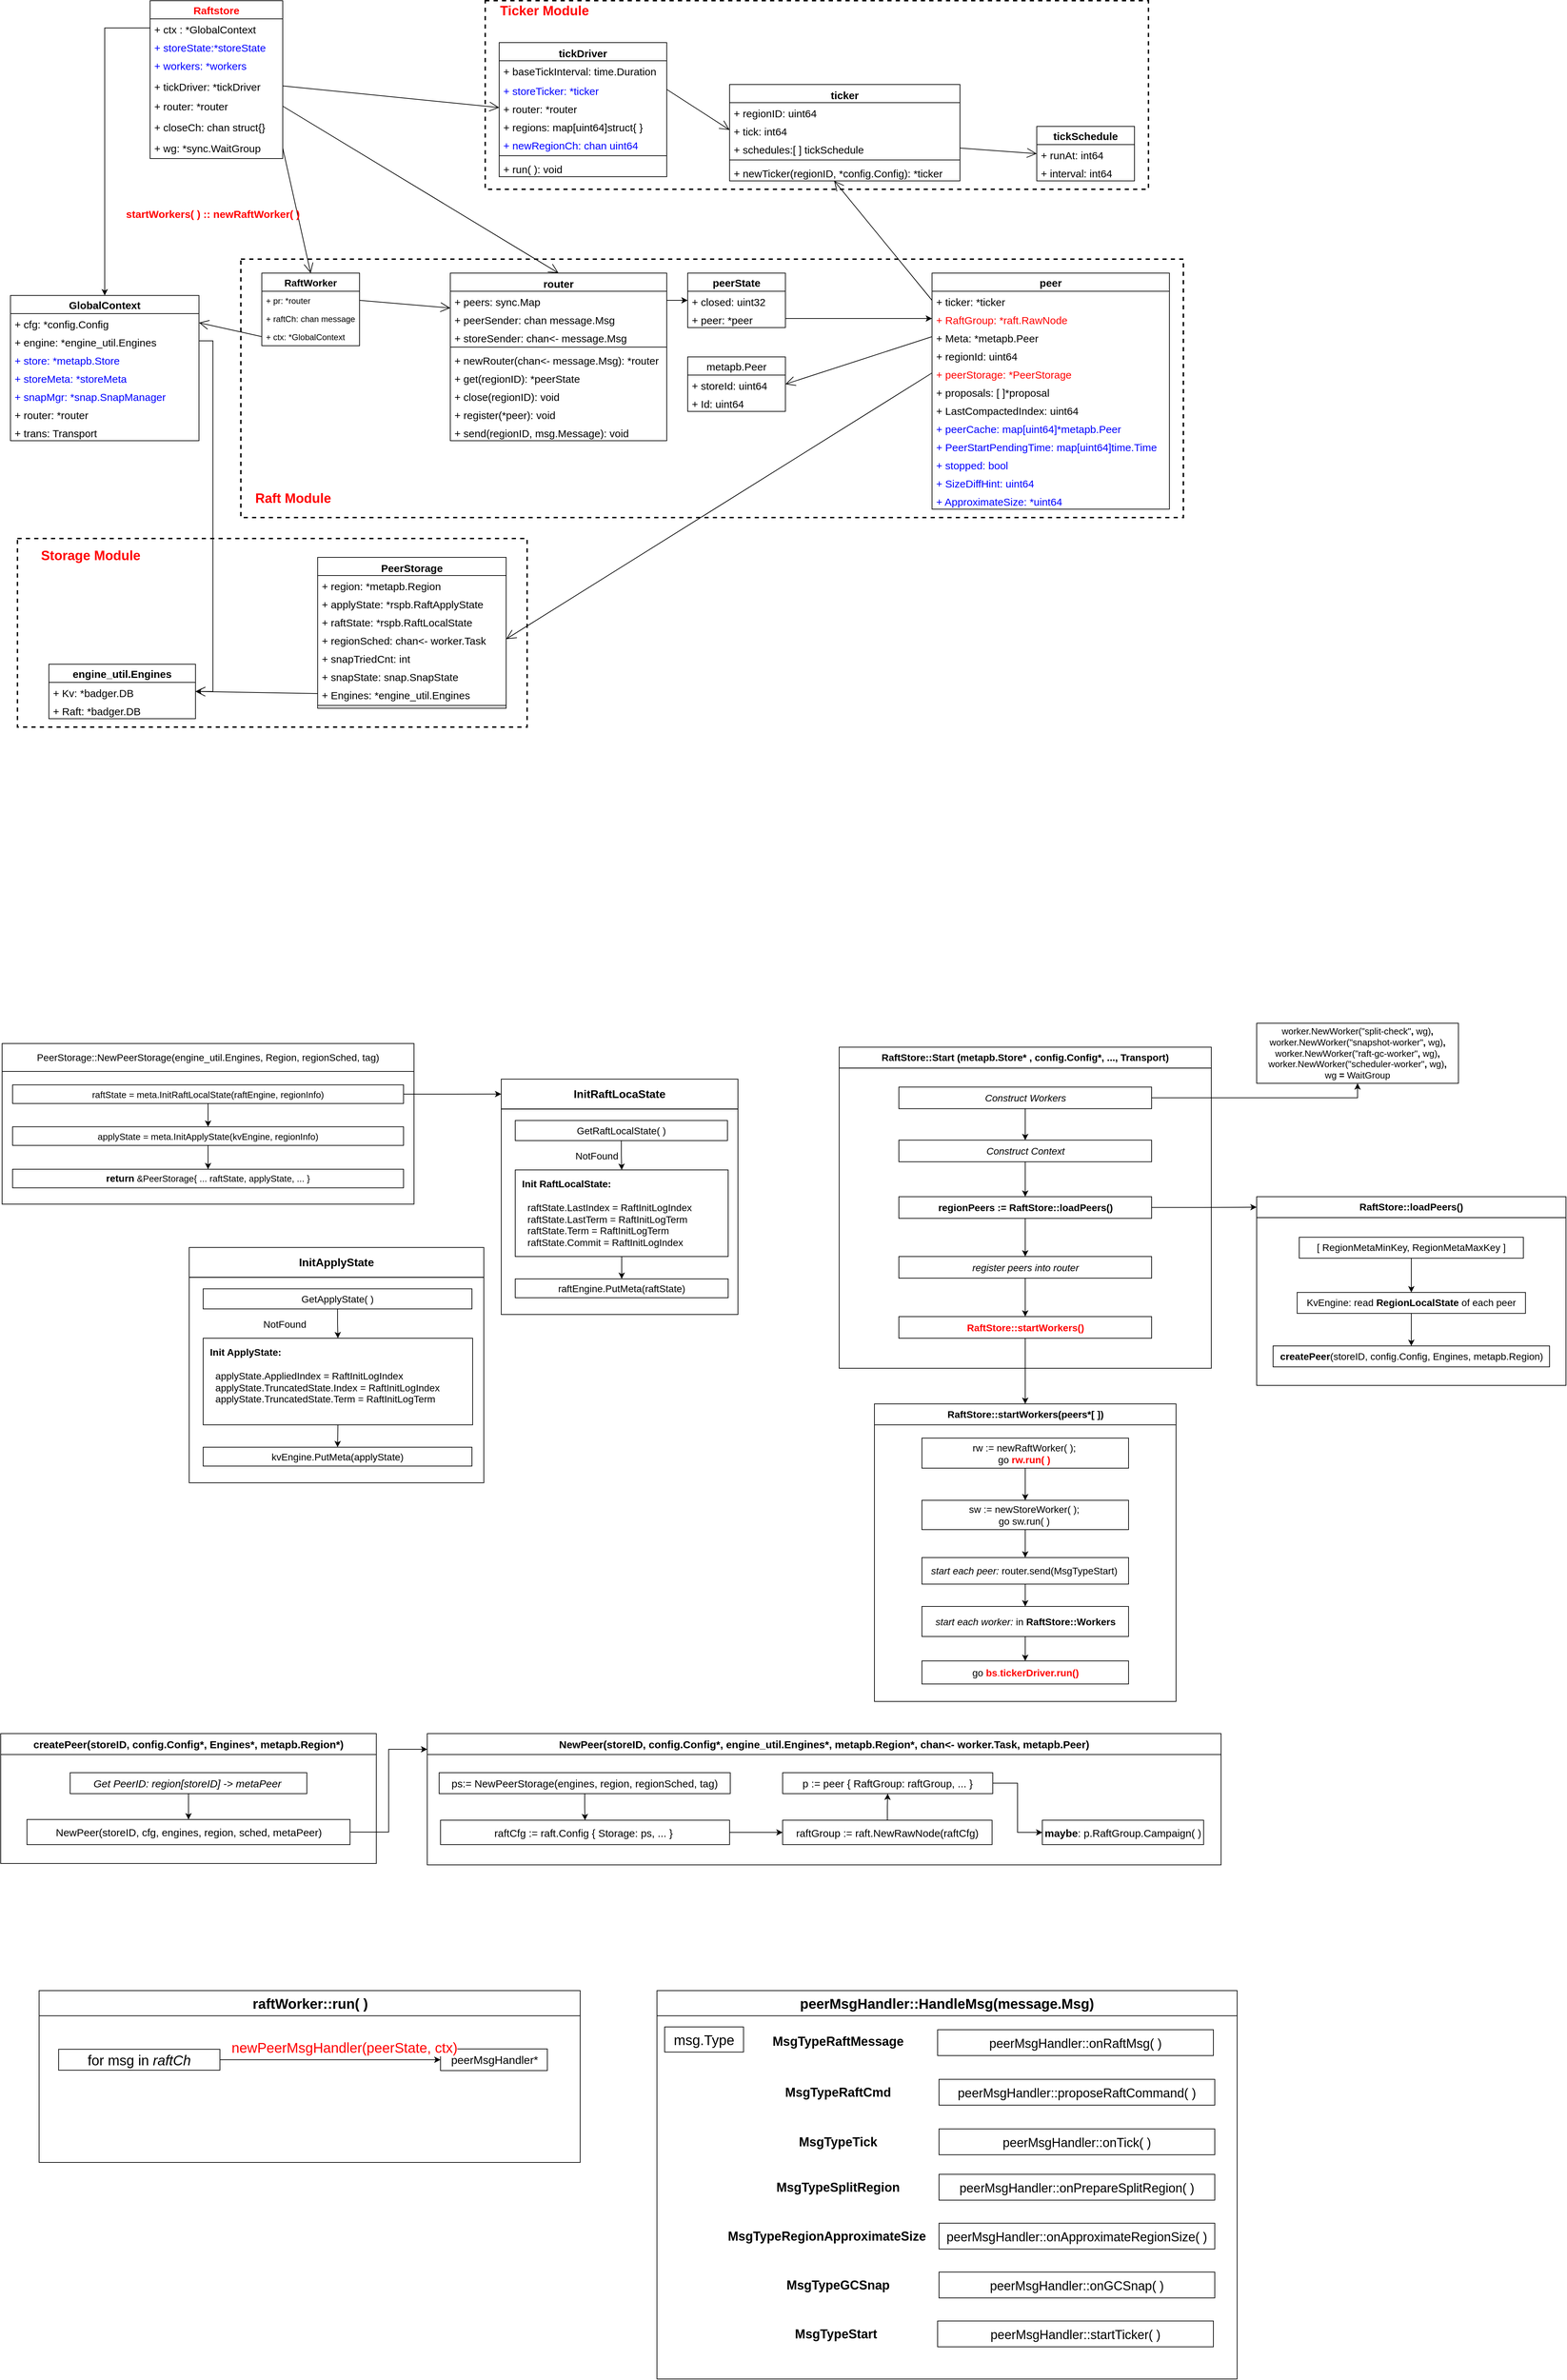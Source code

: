 <mxfile version="20.1.1" type="github">
  <diagram id="tBIzFtv9pFjkW5kWRdbj" name="Page-1">
    <mxGraphModel dx="2037" dy="-820" grid="0" gridSize="9" guides="1" tooltips="1" connect="1" arrows="1" fold="1" page="1" pageScale="1" pageWidth="1200" pageHeight="1920" background="#FFFFFF" math="0" shadow="0">
      <root>
        <mxCell id="0" />
        <mxCell id="1" parent="0" />
        <mxCell id="JLKdtW9m7qx7ISl_pGbp-1" value="Raftstore" style="swimlane;fontStyle=1;childLayout=stackLayout;horizontal=1;startSize=26;fillColor=none;horizontalStack=0;resizeParent=1;resizeParentMax=0;resizeLast=0;collapsible=1;marginBottom=0;fontColor=#FF0000;fontSize=15;" parent="1" vertex="1">
          <mxGeometry x="240" y="2450" width="190" height="226" as="geometry" />
        </mxCell>
        <mxCell id="JLKdtW9m7qx7ISl_pGbp-2" value="+ ctx : *GlobalContext" style="text;strokeColor=none;fillColor=none;align=left;verticalAlign=top;spacingLeft=4;spacingRight=4;overflow=hidden;rotatable=0;points=[[0,0.5],[1,0.5]];portConstraint=eastwest;fontSize=15;" parent="JLKdtW9m7qx7ISl_pGbp-1" vertex="1">
          <mxGeometry y="26" width="190" height="26" as="geometry" />
        </mxCell>
        <mxCell id="JLKdtW9m7qx7ISl_pGbp-3" value="+ storeState:*storeState" style="text;strokeColor=none;fillColor=none;align=left;verticalAlign=top;spacingLeft=4;spacingRight=4;overflow=hidden;rotatable=0;points=[[0,0.5],[1,0.5]];portConstraint=eastwest;fontColor=#0000FF;fontSize=15;" parent="JLKdtW9m7qx7ISl_pGbp-1" vertex="1">
          <mxGeometry y="52" width="190" height="26" as="geometry" />
        </mxCell>
        <mxCell id="JLKdtW9m7qx7ISl_pGbp-4" value="+ workers: *workers" style="text;strokeColor=none;fillColor=none;align=left;verticalAlign=top;spacingLeft=4;spacingRight=4;overflow=hidden;rotatable=0;points=[[0,0.5],[1,0.5]];portConstraint=eastwest;fontColor=#0000FF;fontSize=15;" parent="JLKdtW9m7qx7ISl_pGbp-1" vertex="1">
          <mxGeometry y="78" width="190" height="30" as="geometry" />
        </mxCell>
        <mxCell id="JLKdtW9m7qx7ISl_pGbp-5" value="+ tickDriver: *tickDriver" style="text;strokeColor=none;fillColor=none;align=left;verticalAlign=top;spacingLeft=4;spacingRight=4;overflow=hidden;rotatable=0;points=[[0,0.5],[1,0.5]];portConstraint=eastwest;fontSize=15;" parent="JLKdtW9m7qx7ISl_pGbp-1" vertex="1">
          <mxGeometry y="108" width="190" height="28" as="geometry" />
        </mxCell>
        <mxCell id="JLKdtW9m7qx7ISl_pGbp-6" value="+ router: *router" style="text;strokeColor=none;fillColor=none;align=left;verticalAlign=top;spacingLeft=4;spacingRight=4;overflow=hidden;rotatable=0;points=[[0,0.5],[1,0.5]];portConstraint=eastwest;fontSize=15;" parent="JLKdtW9m7qx7ISl_pGbp-1" vertex="1">
          <mxGeometry y="136" width="190" height="30" as="geometry" />
        </mxCell>
        <mxCell id="JLKdtW9m7qx7ISl_pGbp-7" value="+ closeCh: chan struct{}" style="text;strokeColor=none;fillColor=none;align=left;verticalAlign=top;spacingLeft=4;spacingRight=4;overflow=hidden;rotatable=0;points=[[0,0.5],[1,0.5]];portConstraint=eastwest;fontSize=15;" parent="JLKdtW9m7qx7ISl_pGbp-1" vertex="1">
          <mxGeometry y="166" width="190" height="30" as="geometry" />
        </mxCell>
        <mxCell id="JLKdtW9m7qx7ISl_pGbp-8" value="+ wg: *sync.WaitGroup" style="text;strokeColor=none;fillColor=none;align=left;verticalAlign=top;spacingLeft=4;spacingRight=4;overflow=hidden;rotatable=0;points=[[0,0.5],[1,0.5]];portConstraint=eastwest;fontSize=15;" parent="JLKdtW9m7qx7ISl_pGbp-1" vertex="1">
          <mxGeometry y="196" width="190" height="30" as="geometry" />
        </mxCell>
        <mxCell id="JLKdtW9m7qx7ISl_pGbp-9" value="router" style="swimlane;fontStyle=1;align=center;verticalAlign=top;childLayout=stackLayout;horizontal=1;startSize=26;horizontalStack=0;resizeParent=1;resizeParentMax=0;resizeLast=0;collapsible=1;marginBottom=0;fontSize=15;" parent="1" vertex="1">
          <mxGeometry x="670" y="2840" width="310" height="240" as="geometry" />
        </mxCell>
        <mxCell id="JLKdtW9m7qx7ISl_pGbp-10" value="+ peers: sync.Map" style="text;strokeColor=none;fillColor=none;align=left;verticalAlign=top;spacingLeft=4;spacingRight=4;overflow=hidden;rotatable=0;points=[[0,0.5],[1,0.5]];portConstraint=eastwest;fontSize=15;" parent="JLKdtW9m7qx7ISl_pGbp-9" vertex="1">
          <mxGeometry y="26" width="310" height="26" as="geometry" />
        </mxCell>
        <mxCell id="JLKdtW9m7qx7ISl_pGbp-11" value="+ peerSender: chan message.Msg" style="text;strokeColor=none;fillColor=none;align=left;verticalAlign=top;spacingLeft=4;spacingRight=4;overflow=hidden;rotatable=0;points=[[0,0.5],[1,0.5]];portConstraint=eastwest;fontSize=15;" parent="JLKdtW9m7qx7ISl_pGbp-9" vertex="1">
          <mxGeometry y="52" width="310" height="26" as="geometry" />
        </mxCell>
        <mxCell id="JLKdtW9m7qx7ISl_pGbp-12" value="+ storeSender: chan&lt;- message.Msg" style="text;strokeColor=none;fillColor=none;align=left;verticalAlign=top;spacingLeft=4;spacingRight=4;overflow=hidden;rotatable=0;points=[[0,0.5],[1,0.5]];portConstraint=eastwest;fontSize=15;" parent="JLKdtW9m7qx7ISl_pGbp-9" vertex="1">
          <mxGeometry y="78" width="310" height="24" as="geometry" />
        </mxCell>
        <mxCell id="JLKdtW9m7qx7ISl_pGbp-13" value="" style="line;strokeWidth=1;fillColor=none;align=left;verticalAlign=middle;spacingTop=-1;spacingLeft=3;spacingRight=3;rotatable=0;labelPosition=right;points=[];portConstraint=eastwest;fontSize=15;" parent="JLKdtW9m7qx7ISl_pGbp-9" vertex="1">
          <mxGeometry y="102" width="310" height="8" as="geometry" />
        </mxCell>
        <mxCell id="JLKdtW9m7qx7ISl_pGbp-14" value="+ newRouter(chan&lt;- message.Msg): *router" style="text;strokeColor=none;fillColor=none;align=left;verticalAlign=top;spacingLeft=4;spacingRight=4;overflow=hidden;rotatable=0;points=[[0,0.5],[1,0.5]];portConstraint=eastwest;fontSize=15;" parent="JLKdtW9m7qx7ISl_pGbp-9" vertex="1">
          <mxGeometry y="110" width="310" height="26" as="geometry" />
        </mxCell>
        <mxCell id="JLKdtW9m7qx7ISl_pGbp-15" value="+ get(regionID): *peerState" style="text;strokeColor=none;fillColor=none;align=left;verticalAlign=top;spacingLeft=4;spacingRight=4;overflow=hidden;rotatable=0;points=[[0,0.5],[1,0.5]];portConstraint=eastwest;fontSize=15;" parent="JLKdtW9m7qx7ISl_pGbp-9" vertex="1">
          <mxGeometry y="136" width="310" height="26" as="geometry" />
        </mxCell>
        <mxCell id="JLKdtW9m7qx7ISl_pGbp-16" value="+ close(regionID): void" style="text;strokeColor=none;fillColor=none;align=left;verticalAlign=top;spacingLeft=4;spacingRight=4;overflow=hidden;rotatable=0;points=[[0,0.5],[1,0.5]];portConstraint=eastwest;fontSize=15;" parent="JLKdtW9m7qx7ISl_pGbp-9" vertex="1">
          <mxGeometry y="162" width="310" height="26" as="geometry" />
        </mxCell>
        <mxCell id="JLKdtW9m7qx7ISl_pGbp-17" value="+ register(*peer): void" style="text;strokeColor=none;fillColor=none;align=left;verticalAlign=top;spacingLeft=4;spacingRight=4;overflow=hidden;rotatable=0;points=[[0,0.5],[1,0.5]];portConstraint=eastwest;fontSize=15;" parent="JLKdtW9m7qx7ISl_pGbp-9" vertex="1">
          <mxGeometry y="188" width="310" height="26" as="geometry" />
        </mxCell>
        <mxCell id="JLKdtW9m7qx7ISl_pGbp-18" value="+ send(regionID, msg.Message): void" style="text;strokeColor=none;fillColor=none;align=left;verticalAlign=top;spacingLeft=4;spacingRight=4;overflow=hidden;rotatable=0;points=[[0,0.5],[1,0.5]];portConstraint=eastwest;fontSize=15;" parent="JLKdtW9m7qx7ISl_pGbp-9" vertex="1">
          <mxGeometry y="214" width="310" height="26" as="geometry" />
        </mxCell>
        <mxCell id="JLKdtW9m7qx7ISl_pGbp-19" value="GlobalContext" style="swimlane;fontStyle=1;childLayout=stackLayout;horizontal=1;startSize=26;fillColor=none;horizontalStack=0;resizeParent=1;resizeParentMax=0;resizeLast=0;collapsible=1;marginBottom=0;fontSize=15;" parent="1" vertex="1">
          <mxGeometry x="40" y="2872" width="270" height="208" as="geometry" />
        </mxCell>
        <mxCell id="JLKdtW9m7qx7ISl_pGbp-20" value="+ cfg: *config.Config" style="text;strokeColor=none;fillColor=none;align=left;verticalAlign=top;spacingLeft=4;spacingRight=4;overflow=hidden;rotatable=0;points=[[0,0.5],[1,0.5]];portConstraint=eastwest;fontSize=15;" parent="JLKdtW9m7qx7ISl_pGbp-19" vertex="1">
          <mxGeometry y="26" width="270" height="26" as="geometry" />
        </mxCell>
        <mxCell id="JLKdtW9m7qx7ISl_pGbp-21" value="+ engine: *engine_util.Engines" style="text;strokeColor=none;fillColor=none;align=left;verticalAlign=top;spacingLeft=4;spacingRight=4;overflow=hidden;rotatable=0;points=[[0,0.5],[1,0.5]];portConstraint=eastwest;fontSize=15;" parent="JLKdtW9m7qx7ISl_pGbp-19" vertex="1">
          <mxGeometry y="52" width="270" height="26" as="geometry" />
        </mxCell>
        <mxCell id="JLKdtW9m7qx7ISl_pGbp-22" value="+ store: *metapb.Store" style="text;strokeColor=none;fillColor=none;align=left;verticalAlign=top;spacingLeft=4;spacingRight=4;overflow=hidden;rotatable=0;points=[[0,0.5],[1,0.5]];portConstraint=eastwest;fontColor=#0000FF;fontSize=15;" parent="JLKdtW9m7qx7ISl_pGbp-19" vertex="1">
          <mxGeometry y="78" width="270" height="26" as="geometry" />
        </mxCell>
        <mxCell id="JLKdtW9m7qx7ISl_pGbp-23" value="+ storeMeta: *storeMeta" style="text;strokeColor=none;fillColor=none;align=left;verticalAlign=top;spacingLeft=4;spacingRight=4;overflow=hidden;rotatable=0;points=[[0,0.5],[1,0.5]];portConstraint=eastwest;fontColor=#0000FF;fontSize=15;" parent="JLKdtW9m7qx7ISl_pGbp-19" vertex="1">
          <mxGeometry y="104" width="270" height="26" as="geometry" />
        </mxCell>
        <mxCell id="JLKdtW9m7qx7ISl_pGbp-24" value="+ snapMgr: *snap.SnapManager" style="text;strokeColor=none;fillColor=none;align=left;verticalAlign=top;spacingLeft=4;spacingRight=4;overflow=hidden;rotatable=0;points=[[0,0.5],[1,0.5]];portConstraint=eastwest;fontColor=#0000FF;fontSize=15;" parent="JLKdtW9m7qx7ISl_pGbp-19" vertex="1">
          <mxGeometry y="130" width="270" height="26" as="geometry" />
        </mxCell>
        <mxCell id="JLKdtW9m7qx7ISl_pGbp-25" value="+ router: *router" style="text;strokeColor=none;fillColor=none;align=left;verticalAlign=top;spacingLeft=4;spacingRight=4;overflow=hidden;rotatable=0;points=[[0,0.5],[1,0.5]];portConstraint=eastwest;fontSize=15;" parent="JLKdtW9m7qx7ISl_pGbp-19" vertex="1">
          <mxGeometry y="156" width="270" height="26" as="geometry" />
        </mxCell>
        <mxCell id="JLKdtW9m7qx7ISl_pGbp-26" value="+ trans: Transport" style="text;strokeColor=none;fillColor=none;align=left;verticalAlign=top;spacingLeft=4;spacingRight=4;overflow=hidden;rotatable=0;points=[[0,0.5],[1,0.5]];portConstraint=eastwest;fontSize=15;" parent="JLKdtW9m7qx7ISl_pGbp-19" vertex="1">
          <mxGeometry y="182" width="270" height="26" as="geometry" />
        </mxCell>
        <mxCell id="JLKdtW9m7qx7ISl_pGbp-27" style="edgeStyle=orthogonalEdgeStyle;rounded=0;orthogonalLoop=1;jettySize=auto;html=1;entryX=0.5;entryY=0;entryDx=0;entryDy=0;fontSize=15;" parent="1" source="JLKdtW9m7qx7ISl_pGbp-2" target="JLKdtW9m7qx7ISl_pGbp-19" edge="1">
          <mxGeometry relative="1" as="geometry" />
        </mxCell>
        <mxCell id="JLKdtW9m7qx7ISl_pGbp-28" value="peerState" style="swimlane;fontStyle=1;childLayout=stackLayout;horizontal=1;startSize=26;fillColor=none;horizontalStack=0;resizeParent=1;resizeParentMax=0;resizeLast=0;collapsible=1;marginBottom=0;fontColor=#000000;fontSize=15;" parent="1" vertex="1">
          <mxGeometry x="1010" y="2840" width="140" height="78" as="geometry" />
        </mxCell>
        <mxCell id="JLKdtW9m7qx7ISl_pGbp-29" value="+ closed: uint32" style="text;strokeColor=none;fillColor=none;align=left;verticalAlign=top;spacingLeft=4;spacingRight=4;overflow=hidden;rotatable=0;points=[[0,0.5],[1,0.5]];portConstraint=eastwest;fontColor=#000000;fontSize=15;" parent="JLKdtW9m7qx7ISl_pGbp-28" vertex="1">
          <mxGeometry y="26" width="140" height="26" as="geometry" />
        </mxCell>
        <mxCell id="JLKdtW9m7qx7ISl_pGbp-30" value="+ peer: *peer" style="text;strokeColor=none;fillColor=none;align=left;verticalAlign=top;spacingLeft=4;spacingRight=4;overflow=hidden;rotatable=0;points=[[0,0.5],[1,0.5]];portConstraint=eastwest;fontColor=#000000;fontSize=15;" parent="JLKdtW9m7qx7ISl_pGbp-28" vertex="1">
          <mxGeometry y="52" width="140" height="26" as="geometry" />
        </mxCell>
        <mxCell id="JLKdtW9m7qx7ISl_pGbp-31" style="edgeStyle=orthogonalEdgeStyle;rounded=0;orthogonalLoop=1;jettySize=auto;html=1;entryX=0;entryY=0.5;entryDx=0;entryDy=0;fontColor=#000000;fontSize=15;" parent="1" source="JLKdtW9m7qx7ISl_pGbp-10" target="JLKdtW9m7qx7ISl_pGbp-29" edge="1">
          <mxGeometry relative="1" as="geometry" />
        </mxCell>
        <mxCell id="JLKdtW9m7qx7ISl_pGbp-32" value="peer" style="swimlane;fontStyle=1;childLayout=stackLayout;horizontal=1;startSize=26;fillColor=none;horizontalStack=0;resizeParent=1;resizeParentMax=0;resizeLast=0;collapsible=1;marginBottom=0;fontColor=#000000;fontSize=15;" parent="1" vertex="1">
          <mxGeometry x="1360" y="2840" width="340" height="338" as="geometry" />
        </mxCell>
        <mxCell id="JLKdtW9m7qx7ISl_pGbp-33" value="+ ticker: *ticker" style="text;strokeColor=none;fillColor=none;align=left;verticalAlign=top;spacingLeft=4;spacingRight=4;overflow=hidden;rotatable=0;points=[[0,0.5],[1,0.5]];portConstraint=eastwest;fontColor=#000000;fontSize=15;" parent="JLKdtW9m7qx7ISl_pGbp-32" vertex="1">
          <mxGeometry y="26" width="340" height="26" as="geometry" />
        </mxCell>
        <mxCell id="JLKdtW9m7qx7ISl_pGbp-34" value="+ RaftGroup: *raft.RawNode" style="text;strokeColor=none;fillColor=none;align=left;verticalAlign=top;spacingLeft=4;spacingRight=4;overflow=hidden;rotatable=0;points=[[0,0.5],[1,0.5]];portConstraint=eastwest;fontColor=#FF0000;fontSize=15;" parent="JLKdtW9m7qx7ISl_pGbp-32" vertex="1">
          <mxGeometry y="52" width="340" height="26" as="geometry" />
        </mxCell>
        <mxCell id="JLKdtW9m7qx7ISl_pGbp-35" value="+ Meta: *metapb.Peer" style="text;strokeColor=none;fillColor=none;align=left;verticalAlign=top;spacingLeft=4;spacingRight=4;overflow=hidden;rotatable=0;points=[[0,0.5],[1,0.5]];portConstraint=eastwest;fontColor=#000000;fontSize=15;" parent="JLKdtW9m7qx7ISl_pGbp-32" vertex="1">
          <mxGeometry y="78" width="340" height="26" as="geometry" />
        </mxCell>
        <mxCell id="JLKdtW9m7qx7ISl_pGbp-36" value="+ regionId: uint64" style="text;strokeColor=none;fillColor=none;align=left;verticalAlign=top;spacingLeft=4;spacingRight=4;overflow=hidden;rotatable=0;points=[[0,0.5],[1,0.5]];portConstraint=eastwest;fontColor=#000000;fontSize=15;" parent="JLKdtW9m7qx7ISl_pGbp-32" vertex="1">
          <mxGeometry y="104" width="340" height="26" as="geometry" />
        </mxCell>
        <mxCell id="JLKdtW9m7qx7ISl_pGbp-37" value="+ peerStorage: *PeerStorage" style="text;strokeColor=none;fillColor=none;align=left;verticalAlign=top;spacingLeft=4;spacingRight=4;overflow=hidden;rotatable=0;points=[[0,0.5],[1,0.5]];portConstraint=eastwest;fontColor=#FF0000;fontSize=15;" parent="JLKdtW9m7qx7ISl_pGbp-32" vertex="1">
          <mxGeometry y="130" width="340" height="26" as="geometry" />
        </mxCell>
        <mxCell id="JLKdtW9m7qx7ISl_pGbp-38" value="+ proposals: [ ]*proposal" style="text;strokeColor=none;fillColor=none;align=left;verticalAlign=top;spacingLeft=4;spacingRight=4;overflow=hidden;rotatable=0;points=[[0,0.5],[1,0.5]];portConstraint=eastwest;fontColor=#000000;fontSize=15;" parent="JLKdtW9m7qx7ISl_pGbp-32" vertex="1">
          <mxGeometry y="156" width="340" height="26" as="geometry" />
        </mxCell>
        <mxCell id="JLKdtW9m7qx7ISl_pGbp-39" value="+ LastCompactedIndex: uint64" style="text;strokeColor=none;fillColor=none;align=left;verticalAlign=top;spacingLeft=4;spacingRight=4;overflow=hidden;rotatable=0;points=[[0,0.5],[1,0.5]];portConstraint=eastwest;fontColor=#000000;fontSize=15;" parent="JLKdtW9m7qx7ISl_pGbp-32" vertex="1">
          <mxGeometry y="182" width="340" height="26" as="geometry" />
        </mxCell>
        <mxCell id="JLKdtW9m7qx7ISl_pGbp-40" value="+ peerCache: map[uint64]*metapb.Peer" style="text;strokeColor=none;fillColor=none;align=left;verticalAlign=top;spacingLeft=4;spacingRight=4;overflow=hidden;rotatable=0;points=[[0,0.5],[1,0.5]];portConstraint=eastwest;fontColor=#0000FF;fontSize=15;" parent="JLKdtW9m7qx7ISl_pGbp-32" vertex="1">
          <mxGeometry y="208" width="340" height="26" as="geometry" />
        </mxCell>
        <mxCell id="JLKdtW9m7qx7ISl_pGbp-41" value="+ PeerStartPendingTime: map[uint64]time.Time" style="text;strokeColor=none;fillColor=none;align=left;verticalAlign=top;spacingLeft=4;spacingRight=4;overflow=hidden;rotatable=0;points=[[0,0.5],[1,0.5]];portConstraint=eastwest;fontColor=#0000FF;fontSize=15;" parent="JLKdtW9m7qx7ISl_pGbp-32" vertex="1">
          <mxGeometry y="234" width="340" height="26" as="geometry" />
        </mxCell>
        <mxCell id="JLKdtW9m7qx7ISl_pGbp-42" value="+ stopped: bool" style="text;strokeColor=none;fillColor=none;align=left;verticalAlign=top;spacingLeft=4;spacingRight=4;overflow=hidden;rotatable=0;points=[[0,0.5],[1,0.5]];portConstraint=eastwest;fontColor=#0000FF;fontSize=15;" parent="JLKdtW9m7qx7ISl_pGbp-32" vertex="1">
          <mxGeometry y="260" width="340" height="26" as="geometry" />
        </mxCell>
        <mxCell id="JLKdtW9m7qx7ISl_pGbp-43" value="+ SizeDiffHint: uint64" style="text;strokeColor=none;fillColor=none;align=left;verticalAlign=top;spacingLeft=4;spacingRight=4;overflow=hidden;rotatable=0;points=[[0,0.5],[1,0.5]];portConstraint=eastwest;fontColor=#0000FF;fontSize=15;" parent="JLKdtW9m7qx7ISl_pGbp-32" vertex="1">
          <mxGeometry y="286" width="340" height="26" as="geometry" />
        </mxCell>
        <mxCell id="JLKdtW9m7qx7ISl_pGbp-44" value="+ ApproximateSize: *uint64" style="text;strokeColor=none;fillColor=none;align=left;verticalAlign=top;spacingLeft=4;spacingRight=4;overflow=hidden;rotatable=0;points=[[0,0.5],[1,0.5]];portConstraint=eastwest;fontColor=#0000FF;fontSize=15;" parent="JLKdtW9m7qx7ISl_pGbp-32" vertex="1">
          <mxGeometry y="312" width="340" height="26" as="geometry" />
        </mxCell>
        <mxCell id="JLKdtW9m7qx7ISl_pGbp-45" style="edgeStyle=orthogonalEdgeStyle;rounded=0;orthogonalLoop=1;jettySize=auto;html=1;entryX=0;entryY=0.5;entryDx=0;entryDy=0;fontColor=#000000;fontSize=15;exitX=1;exitY=0.5;exitDx=0;exitDy=0;" parent="1" source="JLKdtW9m7qx7ISl_pGbp-30" target="JLKdtW9m7qx7ISl_pGbp-34" edge="1">
          <mxGeometry relative="1" as="geometry">
            <mxPoint x="1220" y="2905" as="sourcePoint" />
          </mxGeometry>
        </mxCell>
        <mxCell id="JLKdtW9m7qx7ISl_pGbp-46" value="metapb.Peer" style="swimlane;fontStyle=0;childLayout=stackLayout;horizontal=1;startSize=26;fillColor=none;horizontalStack=0;resizeParent=1;resizeParentMax=0;resizeLast=0;collapsible=1;marginBottom=0;fontSize=15;fontColor=#000000;strokeColor=default;" parent="1" vertex="1">
          <mxGeometry x="1010" y="2960" width="140" height="78" as="geometry" />
        </mxCell>
        <mxCell id="JLKdtW9m7qx7ISl_pGbp-47" value="+ storeId: uint64" style="text;strokeColor=none;fillColor=none;align=left;verticalAlign=top;spacingLeft=4;spacingRight=4;overflow=hidden;rotatable=0;points=[[0,0.5],[1,0.5]];portConstraint=eastwest;fontSize=15;fontColor=#000000;" parent="JLKdtW9m7qx7ISl_pGbp-46" vertex="1">
          <mxGeometry y="26" width="140" height="26" as="geometry" />
        </mxCell>
        <mxCell id="JLKdtW9m7qx7ISl_pGbp-48" value="+ Id: uint64" style="text;strokeColor=none;fillColor=none;align=left;verticalAlign=top;spacingLeft=4;spacingRight=4;overflow=hidden;rotatable=0;points=[[0,0.5],[1,0.5]];portConstraint=eastwest;fontSize=15;fontColor=#000000;" parent="JLKdtW9m7qx7ISl_pGbp-46" vertex="1">
          <mxGeometry y="52" width="140" height="26" as="geometry" />
        </mxCell>
        <mxCell id="JLKdtW9m7qx7ISl_pGbp-49" value="ticker" style="swimlane;fontStyle=1;align=center;verticalAlign=top;childLayout=stackLayout;horizontal=1;startSize=26;horizontalStack=0;resizeParent=1;resizeParentMax=0;resizeLast=0;collapsible=1;marginBottom=0;fontSize=15;fontColor=#000000;strokeColor=default;fillColor=none;gradientColor=#ffffff;" parent="1" vertex="1">
          <mxGeometry x="1070" y="2570" width="330" height="138" as="geometry" />
        </mxCell>
        <mxCell id="JLKdtW9m7qx7ISl_pGbp-50" value="+ regionID: uint64" style="text;strokeColor=none;fillColor=none;align=left;verticalAlign=top;spacingLeft=4;spacingRight=4;overflow=hidden;rotatable=0;points=[[0,0.5],[1,0.5]];portConstraint=eastwest;fontSize=15;fontColor=#000000;" parent="JLKdtW9m7qx7ISl_pGbp-49" vertex="1">
          <mxGeometry y="26" width="330" height="26" as="geometry" />
        </mxCell>
        <mxCell id="JLKdtW9m7qx7ISl_pGbp-51" value="+ tick: int64" style="text;strokeColor=none;fillColor=none;align=left;verticalAlign=top;spacingLeft=4;spacingRight=4;overflow=hidden;rotatable=0;points=[[0,0.5],[1,0.5]];portConstraint=eastwest;fontSize=15;fontColor=#000000;" parent="JLKdtW9m7qx7ISl_pGbp-49" vertex="1">
          <mxGeometry y="52" width="330" height="26" as="geometry" />
        </mxCell>
        <mxCell id="JLKdtW9m7qx7ISl_pGbp-52" value="+ schedules:[ ] tickSchedule" style="text;strokeColor=none;fillColor=none;align=left;verticalAlign=top;spacingLeft=4;spacingRight=4;overflow=hidden;rotatable=0;points=[[0,0.5],[1,0.5]];portConstraint=eastwest;fontSize=15;fontColor=#000000;" parent="JLKdtW9m7qx7ISl_pGbp-49" vertex="1">
          <mxGeometry y="78" width="330" height="26" as="geometry" />
        </mxCell>
        <mxCell id="JLKdtW9m7qx7ISl_pGbp-53" value="" style="line;strokeWidth=1;fillColor=none;align=left;verticalAlign=middle;spacingTop=-1;spacingLeft=3;spacingRight=3;rotatable=0;labelPosition=right;points=[];portConstraint=eastwest;fontSize=15;fontColor=#000000;" parent="JLKdtW9m7qx7ISl_pGbp-49" vertex="1">
          <mxGeometry y="104" width="330" height="8" as="geometry" />
        </mxCell>
        <mxCell id="JLKdtW9m7qx7ISl_pGbp-54" value="+ newTicker(regionID, *config.Config): *ticker" style="text;strokeColor=none;fillColor=none;align=left;verticalAlign=top;spacingLeft=4;spacingRight=4;overflow=hidden;rotatable=0;points=[[0,0.5],[1,0.5]];portConstraint=eastwest;fontSize=15;fontColor=#000000;" parent="JLKdtW9m7qx7ISl_pGbp-49" vertex="1">
          <mxGeometry y="112" width="330" height="26" as="geometry" />
        </mxCell>
        <mxCell id="JLKdtW9m7qx7ISl_pGbp-55" value="tickSchedule" style="swimlane;fontStyle=1;childLayout=stackLayout;horizontal=1;startSize=26;fillColor=none;horizontalStack=0;resizeParent=1;resizeParentMax=0;resizeLast=0;collapsible=1;marginBottom=0;fontSize=15;fontColor=#000000;strokeColor=default;" parent="1" vertex="1">
          <mxGeometry x="1510" y="2630" width="140" height="78" as="geometry" />
        </mxCell>
        <mxCell id="JLKdtW9m7qx7ISl_pGbp-56" value="+ runAt: int64" style="text;strokeColor=none;fillColor=none;align=left;verticalAlign=top;spacingLeft=4;spacingRight=4;overflow=hidden;rotatable=0;points=[[0,0.5],[1,0.5]];portConstraint=eastwest;fontSize=15;fontColor=#000000;" parent="JLKdtW9m7qx7ISl_pGbp-55" vertex="1">
          <mxGeometry y="26" width="140" height="26" as="geometry" />
        </mxCell>
        <mxCell id="JLKdtW9m7qx7ISl_pGbp-57" value="+ interval: int64" style="text;strokeColor=none;fillColor=none;align=left;verticalAlign=top;spacingLeft=4;spacingRight=4;overflow=hidden;rotatable=0;points=[[0,0.5],[1,0.5]];portConstraint=eastwest;fontSize=15;fontColor=#000000;" parent="JLKdtW9m7qx7ISl_pGbp-55" vertex="1">
          <mxGeometry y="52" width="140" height="26" as="geometry" />
        </mxCell>
        <mxCell id="JLKdtW9m7qx7ISl_pGbp-58" value="tickDriver" style="swimlane;fontStyle=1;align=center;verticalAlign=top;childLayout=stackLayout;horizontal=1;startSize=26;horizontalStack=0;resizeParent=1;resizeParentMax=0;resizeLast=0;collapsible=1;marginBottom=0;fontSize=15;fontColor=#000000;strokeColor=default;fillColor=none;gradientColor=#ffffff;" parent="1" vertex="1">
          <mxGeometry x="740" y="2510" width="240" height="192" as="geometry" />
        </mxCell>
        <mxCell id="JLKdtW9m7qx7ISl_pGbp-59" value="+ baseTickInterval: time.Duration" style="text;strokeColor=none;fillColor=none;align=left;verticalAlign=top;spacingLeft=4;spacingRight=4;overflow=hidden;rotatable=0;points=[[0,0.5],[1,0.5]];portConstraint=eastwest;fontSize=15;fontColor=#000000;" parent="JLKdtW9m7qx7ISl_pGbp-58" vertex="1">
          <mxGeometry y="26" width="240" height="28" as="geometry" />
        </mxCell>
        <mxCell id="JLKdtW9m7qx7ISl_pGbp-60" value="+ storeTicker: *ticker" style="text;strokeColor=none;fillColor=none;align=left;verticalAlign=top;spacingLeft=4;spacingRight=4;overflow=hidden;rotatable=0;points=[[0,0.5],[1,0.5]];portConstraint=eastwest;fontSize=15;fontColor=#0000FF;" parent="JLKdtW9m7qx7ISl_pGbp-58" vertex="1">
          <mxGeometry y="54" width="240" height="26" as="geometry" />
        </mxCell>
        <mxCell id="JLKdtW9m7qx7ISl_pGbp-61" value="+ router: *router" style="text;strokeColor=none;fillColor=none;align=left;verticalAlign=top;spacingLeft=4;spacingRight=4;overflow=hidden;rotatable=0;points=[[0,0.5],[1,0.5]];portConstraint=eastwest;fontSize=15;fontColor=#000000;" parent="JLKdtW9m7qx7ISl_pGbp-58" vertex="1">
          <mxGeometry y="80" width="240" height="26" as="geometry" />
        </mxCell>
        <mxCell id="JLKdtW9m7qx7ISl_pGbp-62" value="+ regions: map[uint64]struct{ }" style="text;strokeColor=none;fillColor=none;align=left;verticalAlign=top;spacingLeft=4;spacingRight=4;overflow=hidden;rotatable=0;points=[[0,0.5],[1,0.5]];portConstraint=eastwest;fontSize=15;fontColor=#000000;" parent="JLKdtW9m7qx7ISl_pGbp-58" vertex="1">
          <mxGeometry y="106" width="240" height="26" as="geometry" />
        </mxCell>
        <mxCell id="JLKdtW9m7qx7ISl_pGbp-63" value="+ newRegionCh: chan uint64" style="text;strokeColor=none;fillColor=none;align=left;verticalAlign=top;spacingLeft=4;spacingRight=4;overflow=hidden;rotatable=0;points=[[0,0.5],[1,0.5]];portConstraint=eastwest;fontSize=15;fontColor=#0000FF;" parent="JLKdtW9m7qx7ISl_pGbp-58" vertex="1">
          <mxGeometry y="132" width="240" height="26" as="geometry" />
        </mxCell>
        <mxCell id="JLKdtW9m7qx7ISl_pGbp-64" value="" style="line;strokeWidth=1;fillColor=none;align=left;verticalAlign=middle;spacingTop=-1;spacingLeft=3;spacingRight=3;rotatable=0;labelPosition=right;points=[];portConstraint=eastwest;fontSize=15;fontColor=#000000;" parent="JLKdtW9m7qx7ISl_pGbp-58" vertex="1">
          <mxGeometry y="158" width="240" height="8" as="geometry" />
        </mxCell>
        <mxCell id="JLKdtW9m7qx7ISl_pGbp-65" value="+ run( ): void" style="text;strokeColor=none;fillColor=none;align=left;verticalAlign=top;spacingLeft=4;spacingRight=4;overflow=hidden;rotatable=0;points=[[0,0.5],[1,0.5]];portConstraint=eastwest;fontSize=15;fontColor=#000000;" parent="JLKdtW9m7qx7ISl_pGbp-58" vertex="1">
          <mxGeometry y="166" width="240" height="26" as="geometry" />
        </mxCell>
        <mxCell id="JLKdtW9m7qx7ISl_pGbp-66" value="PeerStorage" style="swimlane;fontStyle=1;align=center;verticalAlign=top;childLayout=stackLayout;horizontal=1;startSize=26;horizontalStack=0;resizeParent=1;resizeParentMax=0;resizeLast=0;collapsible=1;marginBottom=0;fontSize=15;fontColor=#000000;strokeColor=default;fillColor=none;gradientColor=#ffffff;" parent="1" vertex="1">
          <mxGeometry x="480" y="3247" width="270" height="216" as="geometry" />
        </mxCell>
        <mxCell id="JLKdtW9m7qx7ISl_pGbp-67" value="+ region: *metapb.Region" style="text;strokeColor=none;fillColor=none;align=left;verticalAlign=top;spacingLeft=4;spacingRight=4;overflow=hidden;rotatable=0;points=[[0,0.5],[1,0.5]];portConstraint=eastwest;fontSize=15;fontColor=#000000;" parent="JLKdtW9m7qx7ISl_pGbp-66" vertex="1">
          <mxGeometry y="26" width="270" height="26" as="geometry" />
        </mxCell>
        <mxCell id="JLKdtW9m7qx7ISl_pGbp-68" value="+ applyState: *rspb.RaftApplyState" style="text;strokeColor=none;fillColor=none;align=left;verticalAlign=top;spacingLeft=4;spacingRight=4;overflow=hidden;rotatable=0;points=[[0,0.5],[1,0.5]];portConstraint=eastwest;fontSize=15;fontColor=#000000;" parent="JLKdtW9m7qx7ISl_pGbp-66" vertex="1">
          <mxGeometry y="52" width="270" height="26" as="geometry" />
        </mxCell>
        <mxCell id="JLKdtW9m7qx7ISl_pGbp-69" value="+ raftState: *rspb.RaftLocalState" style="text;strokeColor=none;fillColor=none;align=left;verticalAlign=top;spacingLeft=4;spacingRight=4;overflow=hidden;rotatable=0;points=[[0,0.5],[1,0.5]];portConstraint=eastwest;fontSize=15;fontColor=#000000;" parent="JLKdtW9m7qx7ISl_pGbp-66" vertex="1">
          <mxGeometry y="78" width="270" height="26" as="geometry" />
        </mxCell>
        <mxCell id="JLKdtW9m7qx7ISl_pGbp-70" value="+ regionSched: chan&lt;- worker.Task" style="text;strokeColor=none;fillColor=none;align=left;verticalAlign=top;spacingLeft=4;spacingRight=4;overflow=hidden;rotatable=0;points=[[0,0.5],[1,0.5]];portConstraint=eastwest;fontSize=15;fontColor=#000000;" parent="JLKdtW9m7qx7ISl_pGbp-66" vertex="1">
          <mxGeometry y="104" width="270" height="26" as="geometry" />
        </mxCell>
        <mxCell id="JLKdtW9m7qx7ISl_pGbp-71" value="+ snapTriedCnt: int" style="text;strokeColor=none;fillColor=none;align=left;verticalAlign=top;spacingLeft=4;spacingRight=4;overflow=hidden;rotatable=0;points=[[0,0.5],[1,0.5]];portConstraint=eastwest;fontSize=15;fontColor=#000000;" parent="JLKdtW9m7qx7ISl_pGbp-66" vertex="1">
          <mxGeometry y="130" width="270" height="26" as="geometry" />
        </mxCell>
        <mxCell id="JLKdtW9m7qx7ISl_pGbp-72" value="+ snapState: snap.SnapState" style="text;strokeColor=none;fillColor=none;align=left;verticalAlign=top;spacingLeft=4;spacingRight=4;overflow=hidden;rotatable=0;points=[[0,0.5],[1,0.5]];portConstraint=eastwest;fontSize=15;fontColor=#000000;" parent="JLKdtW9m7qx7ISl_pGbp-66" vertex="1">
          <mxGeometry y="156" width="270" height="26" as="geometry" />
        </mxCell>
        <mxCell id="JLKdtW9m7qx7ISl_pGbp-73" value="+ Engines: *engine_util.Engines" style="text;strokeColor=none;fillColor=none;align=left;verticalAlign=top;spacingLeft=4;spacingRight=4;overflow=hidden;rotatable=0;points=[[0,0.5],[1,0.5]];portConstraint=eastwest;fontSize=15;fontColor=#000000;" parent="JLKdtW9m7qx7ISl_pGbp-66" vertex="1">
          <mxGeometry y="182" width="270" height="26" as="geometry" />
        </mxCell>
        <mxCell id="JLKdtW9m7qx7ISl_pGbp-74" value="" style="line;strokeWidth=1;fillColor=none;align=left;verticalAlign=middle;spacingTop=-1;spacingLeft=3;spacingRight=3;rotatable=0;labelPosition=right;points=[];portConstraint=eastwest;fontSize=15;fontColor=#000000;" parent="JLKdtW9m7qx7ISl_pGbp-66" vertex="1">
          <mxGeometry y="208" width="270" height="8" as="geometry" />
        </mxCell>
        <mxCell id="JLKdtW9m7qx7ISl_pGbp-75" value="engine_util.Engines" style="swimlane;fontStyle=1;childLayout=stackLayout;horizontal=1;startSize=26;fillColor=none;horizontalStack=0;resizeParent=1;resizeParentMax=0;resizeLast=0;collapsible=1;marginBottom=0;fontSize=15;fontColor=#000000;strokeColor=default;" parent="1" vertex="1">
          <mxGeometry x="95" y="3400" width="210" height="78" as="geometry" />
        </mxCell>
        <mxCell id="JLKdtW9m7qx7ISl_pGbp-76" value="+ Kv: *badger.DB" style="text;strokeColor=none;fillColor=none;align=left;verticalAlign=top;spacingLeft=4;spacingRight=4;overflow=hidden;rotatable=0;points=[[0,0.5],[1,0.5]];portConstraint=eastwest;fontSize=15;fontColor=#000000;" parent="JLKdtW9m7qx7ISl_pGbp-75" vertex="1">
          <mxGeometry y="26" width="210" height="26" as="geometry" />
        </mxCell>
        <mxCell id="JLKdtW9m7qx7ISl_pGbp-77" value="+ Raft: *badger.DB" style="text;strokeColor=none;fillColor=none;align=left;verticalAlign=top;spacingLeft=4;spacingRight=4;overflow=hidden;rotatable=0;points=[[0,0.5],[1,0.5]];portConstraint=eastwest;fontSize=15;fontColor=#000000;" parent="JLKdtW9m7qx7ISl_pGbp-75" vertex="1">
          <mxGeometry y="52" width="210" height="26" as="geometry" />
        </mxCell>
        <mxCell id="JLKdtW9m7qx7ISl_pGbp-78" style="edgeStyle=orthogonalEdgeStyle;rounded=0;orthogonalLoop=1;jettySize=auto;html=1;entryX=1;entryY=0.5;entryDx=0;entryDy=0;fontSize=15;fontColor=#000000;" parent="1" source="JLKdtW9m7qx7ISl_pGbp-21" target="JLKdtW9m7qx7ISl_pGbp-76" edge="1">
          <mxGeometry relative="1" as="geometry" />
        </mxCell>
        <mxCell id="JLKdtW9m7qx7ISl_pGbp-79" value="" style="endArrow=open;endFill=1;endSize=12;html=1;rounded=0;fontSize=15;fontColor=#000000;entryX=1;entryY=0.5;entryDx=0;entryDy=0;exitX=0;exitY=0.5;exitDx=0;exitDy=0;" parent="1" source="JLKdtW9m7qx7ISl_pGbp-73" target="JLKdtW9m7qx7ISl_pGbp-76" edge="1">
          <mxGeometry width="160" relative="1" as="geometry">
            <mxPoint x="790" y="2940" as="sourcePoint" />
            <mxPoint x="950" y="2940" as="targetPoint" />
          </mxGeometry>
        </mxCell>
        <mxCell id="JLKdtW9m7qx7ISl_pGbp-80" value="" style="endArrow=open;endFill=1;endSize=12;html=1;rounded=0;fontSize=15;fontColor=#000000;exitX=0;exitY=0.5;exitDx=0;exitDy=0;entryX=1;entryY=0.5;entryDx=0;entryDy=0;" parent="1" source="JLKdtW9m7qx7ISl_pGbp-37" target="JLKdtW9m7qx7ISl_pGbp-70" edge="1">
          <mxGeometry width="160" relative="1" as="geometry">
            <mxPoint x="790" y="2940" as="sourcePoint" />
            <mxPoint x="950" y="2940" as="targetPoint" />
          </mxGeometry>
        </mxCell>
        <mxCell id="JLKdtW9m7qx7ISl_pGbp-81" value="" style="endArrow=open;endFill=1;endSize=12;html=1;rounded=0;fontSize=15;fontColor=#000000;exitX=0;exitY=0.5;exitDx=0;exitDy=0;entryX=1;entryY=0.5;entryDx=0;entryDy=0;" parent="1" source="JLKdtW9m7qx7ISl_pGbp-35" target="JLKdtW9m7qx7ISl_pGbp-47" edge="1">
          <mxGeometry width="160" relative="1" as="geometry">
            <mxPoint x="1320" y="2941" as="sourcePoint" />
            <mxPoint x="1220" y="2999" as="targetPoint" />
          </mxGeometry>
        </mxCell>
        <mxCell id="JLKdtW9m7qx7ISl_pGbp-82" value="" style="endArrow=open;endFill=1;endSize=12;html=1;rounded=0;fontSize=15;fontColor=#000000;exitX=1;exitY=0.5;exitDx=0;exitDy=0;entryX=0;entryY=0.5;entryDx=0;entryDy=0;" parent="1" source="JLKdtW9m7qx7ISl_pGbp-5" target="JLKdtW9m7qx7ISl_pGbp-61" edge="1">
          <mxGeometry width="160" relative="1" as="geometry">
            <mxPoint x="1210" y="2993" as="sourcePoint" />
            <mxPoint x="995" y="3297.0" as="targetPoint" />
          </mxGeometry>
        </mxCell>
        <mxCell id="JLKdtW9m7qx7ISl_pGbp-83" value="" style="endArrow=open;endFill=1;endSize=12;html=1;rounded=0;fontSize=15;fontColor=#000000;exitX=1;exitY=0.5;exitDx=0;exitDy=0;entryX=0;entryY=0.5;entryDx=0;entryDy=0;" parent="1" source="JLKdtW9m7qx7ISl_pGbp-52" target="JLKdtW9m7qx7ISl_pGbp-56" edge="1">
          <mxGeometry width="160" relative="1" as="geometry">
            <mxPoint x="1220" y="3003" as="sourcePoint" />
            <mxPoint x="1005" y="3307.0" as="targetPoint" />
          </mxGeometry>
        </mxCell>
        <mxCell id="JLKdtW9m7qx7ISl_pGbp-84" value="" style="endArrow=open;endFill=1;endSize=12;html=1;rounded=0;fontSize=15;fontColor=#000000;exitX=1;exitY=0.5;exitDx=0;exitDy=0;entryX=0.5;entryY=0;entryDx=0;entryDy=0;" parent="1" source="JLKdtW9m7qx7ISl_pGbp-6" target="JLKdtW9m7qx7ISl_pGbp-9" edge="1">
          <mxGeometry width="160" relative="1" as="geometry">
            <mxPoint x="1230" y="3013" as="sourcePoint" />
            <mxPoint x="1015" y="3317.0" as="targetPoint" />
          </mxGeometry>
        </mxCell>
        <mxCell id="JLKdtW9m7qx7ISl_pGbp-85" value="" style="endArrow=open;endFill=1;endSize=12;html=1;rounded=0;fontSize=15;fontColor=#000000;exitX=1;exitY=0.5;exitDx=0;exitDy=0;entryX=0;entryY=0.5;entryDx=0;entryDy=0;" parent="1" source="JLKdtW9m7qx7ISl_pGbp-60" target="JLKdtW9m7qx7ISl_pGbp-51" edge="1">
          <mxGeometry width="160" relative="1" as="geometry">
            <mxPoint x="1240" y="3023" as="sourcePoint" />
            <mxPoint x="1025" y="3327.0" as="targetPoint" />
          </mxGeometry>
        </mxCell>
        <mxCell id="JLKdtW9m7qx7ISl_pGbp-86" value="" style="endArrow=open;endFill=1;endSize=12;html=1;rounded=0;fontSize=15;fontColor=#000000;exitX=0;exitY=0.5;exitDx=0;exitDy=0;entryX=0.454;entryY=0.994;entryDx=0;entryDy=0;entryPerimeter=0;" parent="1" source="JLKdtW9m7qx7ISl_pGbp-33" target="JLKdtW9m7qx7ISl_pGbp-54" edge="1">
          <mxGeometry width="160" relative="1" as="geometry">
            <mxPoint x="1250" y="3033" as="sourcePoint" />
            <mxPoint x="1035" y="3337.0" as="targetPoint" />
          </mxGeometry>
        </mxCell>
        <mxCell id="JLKdtW9m7qx7ISl_pGbp-87" value="" style="rounded=0;whiteSpace=wrap;html=1;fontSize=15;fontColor=#0000FF;strokeColor=default;fillColor=none;gradientColor=#ffffff;verticalAlign=middle;dashed=1;strokeWidth=2;" parent="1" vertex="1">
          <mxGeometry x="720" y="2450" width="950" height="270" as="geometry" />
        </mxCell>
        <mxCell id="JLKdtW9m7qx7ISl_pGbp-88" value="&lt;font color=&quot;#ff0000&quot; style=&quot;font-size: 19px;&quot;&gt;&lt;b&gt;Ticker Module&lt;/b&gt;&lt;/font&gt;" style="text;html=1;strokeColor=none;fillColor=none;align=center;verticalAlign=middle;whiteSpace=wrap;rounded=0;dashed=1;fontSize=15;fontColor=#0000FF;" parent="1" vertex="1">
          <mxGeometry x="700" y="2450" width="210" height="30" as="geometry" />
        </mxCell>
        <mxCell id="JLKdtW9m7qx7ISl_pGbp-89" value="" style="rounded=0;whiteSpace=wrap;html=1;fontSize=15;fontColor=#0000FF;strokeColor=default;fillColor=none;gradientColor=#ffffff;verticalAlign=middle;dashed=1;strokeWidth=2;" parent="1" vertex="1">
          <mxGeometry x="370" y="2820" width="1350" height="370" as="geometry" />
        </mxCell>
        <mxCell id="JLKdtW9m7qx7ISl_pGbp-90" value="&lt;font color=&quot;#ff0000&quot; style=&quot;font-size: 19px;&quot;&gt;&lt;b&gt;Raft Module&lt;/b&gt;&lt;/font&gt;" style="text;html=1;strokeColor=none;fillColor=none;align=center;verticalAlign=middle;whiteSpace=wrap;rounded=0;dashed=1;fontSize=15;fontColor=#0000FF;" parent="1" vertex="1">
          <mxGeometry x="340" y="3148" width="210" height="30" as="geometry" />
        </mxCell>
        <mxCell id="JLKdtW9m7qx7ISl_pGbp-91" value="" style="rounded=0;whiteSpace=wrap;html=1;fontSize=15;fontColor=#0000FF;strokeColor=default;fillColor=none;gradientColor=#ffffff;verticalAlign=middle;dashed=1;strokeWidth=2;" parent="1" vertex="1">
          <mxGeometry x="50" y="3220" width="730" height="270" as="geometry" />
        </mxCell>
        <mxCell id="JLKdtW9m7qx7ISl_pGbp-92" value="&lt;font color=&quot;#ff0000&quot; style=&quot;font-size: 19px;&quot;&gt;&lt;b&gt;Storage Module&lt;/b&gt;&lt;/font&gt;" style="text;html=1;strokeColor=none;fillColor=none;align=center;verticalAlign=middle;whiteSpace=wrap;rounded=0;dashed=1;fontSize=15;fontColor=#0000FF;" parent="1" vertex="1">
          <mxGeometry x="50" y="3230" width="210" height="30" as="geometry" />
        </mxCell>
        <mxCell id="JLKdtW9m7qx7ISl_pGbp-93" value="RaftWorker" style="swimlane;fontStyle=1;childLayout=stackLayout;horizontal=1;startSize=26;fillColor=none;horizontalStack=0;resizeParent=1;resizeParentMax=0;resizeLast=0;collapsible=1;marginBottom=0;fontSize=14;" parent="1" vertex="1">
          <mxGeometry x="400" y="2840" width="140" height="104" as="geometry" />
        </mxCell>
        <mxCell id="JLKdtW9m7qx7ISl_pGbp-94" value="+ pr: *router" style="text;strokeColor=none;fillColor=none;align=left;verticalAlign=top;spacingLeft=4;spacingRight=4;overflow=hidden;rotatable=0;points=[[0,0.5],[1,0.5]];portConstraint=eastwest;" parent="JLKdtW9m7qx7ISl_pGbp-93" vertex="1">
          <mxGeometry y="26" width="140" height="26" as="geometry" />
        </mxCell>
        <mxCell id="JLKdtW9m7qx7ISl_pGbp-95" value="+ raftCh: chan message.Msg" style="text;strokeColor=none;fillColor=none;align=left;verticalAlign=top;spacingLeft=4;spacingRight=4;overflow=hidden;rotatable=0;points=[[0,0.5],[1,0.5]];portConstraint=eastwest;" parent="JLKdtW9m7qx7ISl_pGbp-93" vertex="1">
          <mxGeometry y="52" width="140" height="26" as="geometry" />
        </mxCell>
        <mxCell id="JLKdtW9m7qx7ISl_pGbp-96" value="+ ctx: *GlobalContext" style="text;strokeColor=none;fillColor=none;align=left;verticalAlign=top;spacingLeft=4;spacingRight=4;overflow=hidden;rotatable=0;points=[[0,0.5],[1,0.5]];portConstraint=eastwest;" parent="JLKdtW9m7qx7ISl_pGbp-93" vertex="1">
          <mxGeometry y="78" width="140" height="26" as="geometry" />
        </mxCell>
        <mxCell id="JLKdtW9m7qx7ISl_pGbp-99" value="" style="endArrow=open;endFill=1;endSize=12;html=1;rounded=0;fontSize=15;fontColor=#000000;exitX=0;exitY=0.5;exitDx=0;exitDy=0;entryX=1;entryY=0.5;entryDx=0;entryDy=0;" parent="1" source="JLKdtW9m7qx7ISl_pGbp-96" target="JLKdtW9m7qx7ISl_pGbp-20" edge="1">
          <mxGeometry width="160" relative="1" as="geometry">
            <mxPoint x="1370" y="2993" as="sourcePoint" />
            <mxPoint x="760" y="3374" as="targetPoint" />
          </mxGeometry>
        </mxCell>
        <mxCell id="JLKdtW9m7qx7ISl_pGbp-100" value="" style="endArrow=open;endFill=1;endSize=12;html=1;rounded=0;fontSize=15;fontColor=#000000;exitX=1;exitY=0.5;exitDx=0;exitDy=0;" parent="1" source="JLKdtW9m7qx7ISl_pGbp-94" edge="1">
          <mxGeometry width="160" relative="1" as="geometry">
            <mxPoint x="520" y="3030" as="sourcePoint" />
            <mxPoint x="670" y="2890" as="targetPoint" />
          </mxGeometry>
        </mxCell>
        <mxCell id="JLKdtW9m7qx7ISl_pGbp-101" value="" style="endArrow=open;endFill=1;endSize=12;html=1;rounded=0;fontSize=14;entryX=0.5;entryY=0;entryDx=0;entryDy=0;exitX=1;exitY=0.5;exitDx=0;exitDy=0;" parent="1" source="JLKdtW9m7qx7ISl_pGbp-8" target="JLKdtW9m7qx7ISl_pGbp-93" edge="1">
          <mxGeometry width="160" relative="1" as="geometry">
            <mxPoint x="290" y="2710" as="sourcePoint" />
            <mxPoint x="870" y="2760" as="targetPoint" />
          </mxGeometry>
        </mxCell>
        <mxCell id="JLKdtW9m7qx7ISl_pGbp-102" value="&lt;font color=&quot;#ff0000&quot; style=&quot;font-size: 15px;&quot;&gt;&lt;b&gt;startWorkers( ) :: newRaftWorker( )&lt;/b&gt;&lt;/font&gt;" style="text;html=1;strokeColor=none;fillColor=none;align=center;verticalAlign=middle;whiteSpace=wrap;rounded=0;fontSize=14;" parent="1" vertex="1">
          <mxGeometry x="200" y="2740" width="260" height="30" as="geometry" />
        </mxCell>
        <mxCell id="OijdSJ0eHjq3f-G4xLeH-1" value="&lt;font size=&quot;1&quot; style=&quot;&quot;&gt;&lt;span style=&quot;font-size: 14px;&quot;&gt;PeerStorage::NewPeerStorage(engine_util.Engines, Region, regionSched, tag)&lt;/span&gt;&lt;/font&gt;" style="text;html=1;strokeColor=default;fillColor=none;align=center;verticalAlign=middle;whiteSpace=wrap;rounded=0;" parent="1" vertex="1">
          <mxGeometry x="28" y="3943" width="590" height="40" as="geometry" />
        </mxCell>
        <mxCell id="OijdSJ0eHjq3f-G4xLeH-28" style="edgeStyle=orthogonalEdgeStyle;rounded=0;orthogonalLoop=1;jettySize=auto;html=1;entryX=0;entryY=0.5;entryDx=0;entryDy=0;fontSize=14;" parent="1" source="OijdSJ0eHjq3f-G4xLeH-2" target="OijdSJ0eHjq3f-G4xLeH-21" edge="1">
          <mxGeometry relative="1" as="geometry" />
        </mxCell>
        <mxCell id="OijdSJ0eHjq3f-G4xLeH-2" value="&lt;span style=&quot;font-size: 13px;&quot;&gt;raftState = meta.InitRaftLocalState(raftEngine, regionInfo)&lt;/span&gt;" style="text;html=1;strokeColor=default;fillColor=none;align=center;verticalAlign=middle;whiteSpace=wrap;rounded=0;" parent="1" vertex="1">
          <mxGeometry x="43" y="4002.23" width="560" height="26.667" as="geometry" />
        </mxCell>
        <mxCell id="OijdSJ0eHjq3f-G4xLeH-19" value="" style="edgeStyle=orthogonalEdgeStyle;rounded=0;orthogonalLoop=1;jettySize=auto;html=1;fontSize=14;" parent="1" source="OijdSJ0eHjq3f-G4xLeH-4" target="OijdSJ0eHjq3f-G4xLeH-18" edge="1">
          <mxGeometry relative="1" as="geometry" />
        </mxCell>
        <mxCell id="OijdSJ0eHjq3f-G4xLeH-4" value="&lt;span style=&quot;font-size: 13px;&quot;&gt;applyState = meta.InitApplyState(kvEngine, regionInfo)&lt;/span&gt;" style="text;html=1;strokeColor=default;fillColor=none;align=center;verticalAlign=middle;whiteSpace=wrap;rounded=0;" parent="1" vertex="1">
          <mxGeometry x="43" y="4062.232" width="560" height="26.667" as="geometry" />
        </mxCell>
        <mxCell id="OijdSJ0eHjq3f-G4xLeH-5" value="" style="edgeStyle=orthogonalEdgeStyle;rounded=0;orthogonalLoop=1;jettySize=auto;html=1;fontSize=13;" parent="1" source="OijdSJ0eHjq3f-G4xLeH-2" target="OijdSJ0eHjq3f-G4xLeH-4" edge="1">
          <mxGeometry relative="1" as="geometry" />
        </mxCell>
        <mxCell id="OijdSJ0eHjq3f-G4xLeH-6" value="" style="rounded=0;whiteSpace=wrap;html=1;fontSize=13;strokeColor=default;fillColor=none;" parent="1" vertex="1">
          <mxGeometry x="28" y="3983" width="590" height="190" as="geometry" />
        </mxCell>
        <mxCell id="OijdSJ0eHjq3f-G4xLeH-18" value="&lt;b style=&quot;&quot;&gt;&lt;font style=&quot;font-size: 14px;&quot;&gt;return&lt;/font&gt;&lt;/b&gt;&lt;span style=&quot;font-size: 13px;&quot;&gt; &amp;amp;PeerStorage{ ... raftState, applyState, ... }&lt;/span&gt;" style="text;html=1;strokeColor=default;fillColor=none;align=center;verticalAlign=middle;whiteSpace=wrap;rounded=0;" parent="1" vertex="1">
          <mxGeometry x="43" y="4123.002" width="560" height="26.667" as="geometry" />
        </mxCell>
        <mxCell id="OijdSJ0eHjq3f-G4xLeH-21" value="&lt;font style=&quot;font-size: 16px;&quot;&gt;&lt;b&gt;InitRaftLocaState&lt;/b&gt;&lt;/font&gt;" style="rounded=0;whiteSpace=wrap;html=1;fontSize=14;strokeColor=default;fillColor=none;" parent="1" vertex="1">
          <mxGeometry x="743" y="3994" width="339" height="42.77" as="geometry" />
        </mxCell>
        <mxCell id="OijdSJ0eHjq3f-G4xLeH-22" value="" style="rounded=0;whiteSpace=wrap;html=1;fontSize=14;strokeColor=default;fillColor=none;" parent="1" vertex="1">
          <mxGeometry x="743" y="4036.77" width="339" height="294.23" as="geometry" />
        </mxCell>
        <mxCell id="OijdSJ0eHjq3f-G4xLeH-25" style="edgeStyle=orthogonalEdgeStyle;rounded=0;orthogonalLoop=1;jettySize=auto;html=1;entryX=0.5;entryY=0;entryDx=0;entryDy=0;fontSize=14;" parent="1" source="OijdSJ0eHjq3f-G4xLeH-23" target="OijdSJ0eHjq3f-G4xLeH-24" edge="1">
          <mxGeometry relative="1" as="geometry" />
        </mxCell>
        <mxCell id="OijdSJ0eHjq3f-G4xLeH-23" value="GetRaftLocalState( )" style="rounded=0;whiteSpace=wrap;html=1;fontSize=14;strokeColor=default;fillColor=none;" parent="1" vertex="1">
          <mxGeometry x="763" y="4053.23" width="304" height="28.77" as="geometry" />
        </mxCell>
        <mxCell id="OijdSJ0eHjq3f-G4xLeH-24" value="&lt;div style=&quot;&quot;&gt;&lt;span style=&quot;background-color: initial;&quot;&gt;&lt;b&gt;&amp;nbsp; Init RaftLocalState:&lt;/b&gt;&lt;/span&gt;&lt;/div&gt;&lt;br&gt;&amp;nbsp; &amp;nbsp; raftState.LastIndex = RaftInitLogIndex&lt;br&gt;&amp;nbsp; &amp;nbsp; raftState.LastTerm = RaftInitLogTerm&lt;br&gt;&amp;nbsp; &amp;nbsp; raftState.Term = RaftInitLogTerm&lt;br&gt;&amp;nbsp; &amp;nbsp; raftState.Commit = RaftInitLogIndex" style="rounded=0;whiteSpace=wrap;html=1;fontSize=14;strokeColor=default;fillColor=none;align=left;" parent="1" vertex="1">
          <mxGeometry x="763" y="4124" width="305" height="124" as="geometry" />
        </mxCell>
        <mxCell id="OijdSJ0eHjq3f-G4xLeH-26" value="NotFound" style="text;html=1;strokeColor=none;fillColor=none;align=center;verticalAlign=middle;whiteSpace=wrap;rounded=0;fontSize=14;" parent="1" vertex="1">
          <mxGeometry x="850" y="4088.9" width="60" height="30" as="geometry" />
        </mxCell>
        <mxCell id="OijdSJ0eHjq3f-G4xLeH-29" value="raftEngine.PutMeta(raftState)&lt;div style=&quot;&quot;&gt;&lt;/div&gt;" style="rounded=0;whiteSpace=wrap;html=1;fontSize=14;strokeColor=default;fillColor=none;align=center;" parent="1" vertex="1">
          <mxGeometry x="763" y="4280" width="305" height="27" as="geometry" />
        </mxCell>
        <mxCell id="OijdSJ0eHjq3f-G4xLeH-31" value="" style="endArrow=classic;html=1;rounded=0;fontSize=14;exitX=0.5;exitY=1;exitDx=0;exitDy=0;entryX=0.5;entryY=0;entryDx=0;entryDy=0;" parent="1" source="OijdSJ0eHjq3f-G4xLeH-24" target="OijdSJ0eHjq3f-G4xLeH-29" edge="1">
          <mxGeometry width="50" height="50" relative="1" as="geometry">
            <mxPoint x="633" y="4359" as="sourcePoint" />
            <mxPoint x="683" y="4309" as="targetPoint" />
          </mxGeometry>
        </mxCell>
        <mxCell id="OijdSJ0eHjq3f-G4xLeH-32" value="&lt;font style=&quot;font-size: 16px;&quot;&gt;&lt;b&gt;InitApplyState&lt;/b&gt;&lt;/font&gt;" style="rounded=0;whiteSpace=wrap;html=1;fontSize=14;strokeColor=default;fillColor=none;" parent="1" vertex="1">
          <mxGeometry x="296" y="4235" width="422" height="42.77" as="geometry" />
        </mxCell>
        <mxCell id="OijdSJ0eHjq3f-G4xLeH-33" value="" style="rounded=0;whiteSpace=wrap;html=1;fontSize=14;strokeColor=default;fillColor=none;" parent="1" vertex="1">
          <mxGeometry x="296" y="4277.77" width="422" height="294.23" as="geometry" />
        </mxCell>
        <mxCell id="OijdSJ0eHjq3f-G4xLeH-34" style="edgeStyle=orthogonalEdgeStyle;rounded=0;orthogonalLoop=1;jettySize=auto;html=1;entryX=0.5;entryY=0;entryDx=0;entryDy=0;fontSize=14;" parent="1" source="OijdSJ0eHjq3f-G4xLeH-35" target="OijdSJ0eHjq3f-G4xLeH-36" edge="1">
          <mxGeometry relative="1" as="geometry" />
        </mxCell>
        <mxCell id="OijdSJ0eHjq3f-G4xLeH-35" value="GetApplyState( )" style="rounded=0;whiteSpace=wrap;html=1;fontSize=14;strokeColor=default;fillColor=none;" parent="1" vertex="1">
          <mxGeometry x="316" y="4294.23" width="385" height="28.77" as="geometry" />
        </mxCell>
        <mxCell id="OijdSJ0eHjq3f-G4xLeH-36" value="&lt;div style=&quot;&quot;&gt;&lt;span style=&quot;background-color: initial;&quot;&gt;&lt;b&gt;&amp;nbsp; Init ApplyState:&lt;/b&gt;&lt;/span&gt;&lt;/div&gt;&lt;br&gt;&amp;nbsp; &amp;nbsp; applyState.AppliedIndex = RaftInitLogIndex&lt;br&gt;&amp;nbsp; &amp;nbsp; applyState.TruncatedState.Index = RaftInitLogIndex&lt;br&gt;&amp;nbsp; &amp;nbsp; applyState.TruncatedState.Term = RaftInitLogTerm&lt;br&gt;&amp;nbsp; &amp;nbsp;" style="rounded=0;whiteSpace=wrap;html=1;fontSize=14;strokeColor=default;fillColor=none;align=left;" parent="1" vertex="1">
          <mxGeometry x="316" y="4365" width="386" height="124" as="geometry" />
        </mxCell>
        <mxCell id="OijdSJ0eHjq3f-G4xLeH-37" value="NotFound" style="text;html=1;strokeColor=none;fillColor=none;align=center;verticalAlign=middle;whiteSpace=wrap;rounded=0;fontSize=14;" parent="1" vertex="1">
          <mxGeometry x="403" y="4329.9" width="60" height="30" as="geometry" />
        </mxCell>
        <mxCell id="OijdSJ0eHjq3f-G4xLeH-38" value="kvEngine.PutMeta(applyState)&lt;div style=&quot;&quot;&gt;&lt;/div&gt;" style="rounded=0;whiteSpace=wrap;html=1;fontSize=14;strokeColor=default;fillColor=none;align=center;" parent="1" vertex="1">
          <mxGeometry x="316" y="4521" width="385" height="27" as="geometry" />
        </mxCell>
        <mxCell id="OijdSJ0eHjq3f-G4xLeH-39" value="" style="endArrow=classic;html=1;rounded=0;fontSize=14;exitX=0.5;exitY=1;exitDx=0;exitDy=0;entryX=0.5;entryY=0;entryDx=0;entryDy=0;" parent="1" source="OijdSJ0eHjq3f-G4xLeH-36" target="OijdSJ0eHjq3f-G4xLeH-38" edge="1">
          <mxGeometry width="50" height="50" relative="1" as="geometry">
            <mxPoint x="186" y="4600" as="sourcePoint" />
            <mxPoint x="236" y="4550" as="targetPoint" />
          </mxGeometry>
        </mxCell>
        <mxCell id="D-rIPL_294MoTh9g5Jy0-1" value="&lt;b&gt;&lt;font style=&quot;font-size: 14px;&quot;&gt;RaftStore::Start (metapb.Store* , config.Config*, ..., Transport)&lt;/font&gt;&lt;/b&gt;" style="text;html=1;strokeColor=default;fillColor=none;align=center;verticalAlign=middle;whiteSpace=wrap;rounded=0;" vertex="1" parent="1">
          <mxGeometry x="1227" y="3948.23" width="533" height="30" as="geometry" />
        </mxCell>
        <mxCell id="D-rIPL_294MoTh9g5Jy0-4" value="" style="rounded=0;whiteSpace=wrap;html=1;fontSize=14;strokeColor=default;" vertex="1" parent="1">
          <mxGeometry x="1227" y="3978.23" width="533" height="429.77" as="geometry" />
        </mxCell>
        <mxCell id="D-rIPL_294MoTh9g5Jy0-7" style="edgeStyle=orthogonalEdgeStyle;rounded=0;orthogonalLoop=1;jettySize=auto;html=1;fontSize=14;" edge="1" parent="1" source="D-rIPL_294MoTh9g5Jy0-5" target="D-rIPL_294MoTh9g5Jy0-6">
          <mxGeometry relative="1" as="geometry" />
        </mxCell>
        <mxCell id="D-rIPL_294MoTh9g5Jy0-14" style="edgeStyle=orthogonalEdgeStyle;rounded=0;orthogonalLoop=1;jettySize=auto;html=1;entryX=0.5;entryY=1;entryDx=0;entryDy=0;fontFamily=Helvetica;fontSize=14;fontColor=#000000;" edge="1" parent="1" source="D-rIPL_294MoTh9g5Jy0-5" target="D-rIPL_294MoTh9g5Jy0-13">
          <mxGeometry relative="1" as="geometry" />
        </mxCell>
        <mxCell id="D-rIPL_294MoTh9g5Jy0-5" value="&lt;i&gt;Construct Workers&lt;/i&gt;" style="text;html=1;strokeColor=default;fillColor=none;align=center;verticalAlign=middle;whiteSpace=wrap;rounded=0;fontSize=14;" vertex="1" parent="1">
          <mxGeometry x="1312.5" y="4005.34" width="362" height="31" as="geometry" />
        </mxCell>
        <mxCell id="D-rIPL_294MoTh9g5Jy0-9" style="edgeStyle=orthogonalEdgeStyle;rounded=0;orthogonalLoop=1;jettySize=auto;html=1;fontSize=14;" edge="1" parent="1" source="D-rIPL_294MoTh9g5Jy0-6" target="D-rIPL_294MoTh9g5Jy0-8">
          <mxGeometry relative="1" as="geometry" />
        </mxCell>
        <mxCell id="D-rIPL_294MoTh9g5Jy0-6" value="&lt;i&gt;Construct Context&lt;/i&gt;" style="text;html=1;strokeColor=default;fillColor=none;align=center;verticalAlign=middle;whiteSpace=wrap;rounded=0;fontSize=14;" vertex="1" parent="1">
          <mxGeometry x="1312.5" y="4081.34" width="362" height="31" as="geometry" />
        </mxCell>
        <mxCell id="D-rIPL_294MoTh9g5Jy0-11" style="edgeStyle=orthogonalEdgeStyle;rounded=0;orthogonalLoop=1;jettySize=auto;html=1;fontSize=14;entryX=0.5;entryY=0;entryDx=0;entryDy=0;" edge="1" parent="1" source="D-rIPL_294MoTh9g5Jy0-8" target="D-rIPL_294MoTh9g5Jy0-58">
          <mxGeometry relative="1" as="geometry" />
        </mxCell>
        <mxCell id="D-rIPL_294MoTh9g5Jy0-22" style="edgeStyle=orthogonalEdgeStyle;rounded=0;orthogonalLoop=1;jettySize=auto;html=1;entryX=0;entryY=0.5;entryDx=0;entryDy=0;fontFamily=Helvetica;fontSize=14;fontColor=#000000;" edge="1" parent="1" source="D-rIPL_294MoTh9g5Jy0-8" target="D-rIPL_294MoTh9g5Jy0-15">
          <mxGeometry relative="1" as="geometry" />
        </mxCell>
        <mxCell id="D-rIPL_294MoTh9g5Jy0-8" value="&lt;b&gt;regionPeers := RaftStore::loadPeers()&lt;/b&gt;" style="text;html=1;strokeColor=default;fillColor=none;align=center;verticalAlign=middle;whiteSpace=wrap;rounded=0;fontSize=14;" vertex="1" parent="1">
          <mxGeometry x="1312.5" y="4162.34" width="362" height="31" as="geometry" />
        </mxCell>
        <mxCell id="D-rIPL_294MoTh9g5Jy0-34" style="edgeStyle=orthogonalEdgeStyle;rounded=0;orthogonalLoop=1;jettySize=auto;html=1;entryX=0.5;entryY=0;entryDx=0;entryDy=0;fontFamily=Helvetica;fontSize=14;fontColor=#FF0000;" edge="1" parent="1" source="D-rIPL_294MoTh9g5Jy0-10" target="D-rIPL_294MoTh9g5Jy0-23">
          <mxGeometry relative="1" as="geometry" />
        </mxCell>
        <mxCell id="D-rIPL_294MoTh9g5Jy0-10" value="&lt;b&gt;&lt;font color=&quot;#ff0000&quot;&gt;RaftStore::startWorkers()&lt;/font&gt;&lt;/b&gt;" style="text;html=1;strokeColor=default;fillColor=none;align=center;verticalAlign=middle;whiteSpace=wrap;rounded=0;fontSize=14;" vertex="1" parent="1">
          <mxGeometry x="1312.5" y="4334" width="362" height="31" as="geometry" />
        </mxCell>
        <mxCell id="D-rIPL_294MoTh9g5Jy0-13" value="&lt;pre style=&quot;font-size: 9.8pt;&quot;&gt;&lt;span style=&quot;background-color: rgb(255, 255, 255);&quot;&gt;&lt;font face=&quot;Helvetica&quot;&gt;worker.NewWorker(&quot;split-check&quot;&lt;span style=&quot;font-weight: bold;&quot;&gt;, &lt;/span&gt;wg)&lt;span style=&quot;font-weight: bold;&quot;&gt;,&lt;br&gt;&lt;/span&gt;worker.NewWorker(&quot;snapshot-worker&quot;&lt;span style=&quot;font-weight: bold;&quot;&gt;, &lt;/span&gt;wg)&lt;span style=&quot;font-weight: bold;&quot;&gt;,&lt;br&gt;&lt;/span&gt;worker.NewWorker(&quot;raft-gc-worker&quot;&lt;span style=&quot;font-weight: bold;&quot;&gt;, &lt;/span&gt;wg)&lt;span style=&quot;font-weight: bold;&quot;&gt;,&lt;br&gt;&lt;/span&gt;worker.NewWorker(&quot;scheduler-worker&quot;&lt;span style=&quot;font-weight: bold;&quot;&gt;, &lt;/span&gt;wg)&lt;span style=&quot;font-weight: bold;&quot;&gt;,&lt;br&gt;&lt;/span&gt;wg&lt;b&gt; = &lt;/b&gt;WaitGroup&lt;/font&gt;&lt;/span&gt;&lt;/pre&gt;" style="text;html=1;strokeColor=default;fillColor=none;align=center;verticalAlign=middle;whiteSpace=wrap;rounded=0;fontSize=14;" vertex="1" parent="1">
          <mxGeometry x="1825" y="3914" width="289" height="86" as="geometry" />
        </mxCell>
        <mxCell id="D-rIPL_294MoTh9g5Jy0-15" value="&lt;b&gt;RaftStore::loadPeers()&lt;/b&gt;" style="text;html=1;strokeColor=default;fillColor=none;align=center;verticalAlign=middle;whiteSpace=wrap;rounded=0;labelBackgroundColor=#FFFFFF;fontFamily=Helvetica;fontSize=14;fontColor=#000000;" vertex="1" parent="1">
          <mxGeometry x="1825" y="4162.34" width="443" height="30" as="geometry" />
        </mxCell>
        <mxCell id="D-rIPL_294MoTh9g5Jy0-16" value="" style="rounded=0;whiteSpace=wrap;html=1;labelBackgroundColor=#FFFFFF;fontFamily=Helvetica;fontSize=14;fontColor=#000000;strokeColor=default;" vertex="1" parent="1">
          <mxGeometry x="1825" y="4192.34" width="443" height="240.16" as="geometry" />
        </mxCell>
        <mxCell id="D-rIPL_294MoTh9g5Jy0-20" style="edgeStyle=orthogonalEdgeStyle;rounded=0;orthogonalLoop=1;jettySize=auto;html=1;entryX=0.5;entryY=0;entryDx=0;entryDy=0;fontFamily=Helvetica;fontSize=14;fontColor=#000000;" edge="1" parent="1" source="D-rIPL_294MoTh9g5Jy0-17" target="D-rIPL_294MoTh9g5Jy0-18">
          <mxGeometry relative="1" as="geometry" />
        </mxCell>
        <mxCell id="D-rIPL_294MoTh9g5Jy0-17" value="[ RegionMetaMinKey, RegionMetaMaxKey ]" style="text;html=1;strokeColor=default;fillColor=none;align=center;verticalAlign=middle;whiteSpace=wrap;rounded=0;labelBackgroundColor=#FFFFFF;fontFamily=Helvetica;fontSize=14;fontColor=#000000;" vertex="1" parent="1">
          <mxGeometry x="1886" y="4220.4" width="321" height="30" as="geometry" />
        </mxCell>
        <mxCell id="D-rIPL_294MoTh9g5Jy0-21" style="edgeStyle=orthogonalEdgeStyle;rounded=0;orthogonalLoop=1;jettySize=auto;html=1;entryX=0.5;entryY=0;entryDx=0;entryDy=0;fontFamily=Helvetica;fontSize=14;fontColor=#000000;" edge="1" parent="1" source="D-rIPL_294MoTh9g5Jy0-18" target="D-rIPL_294MoTh9g5Jy0-19">
          <mxGeometry relative="1" as="geometry" />
        </mxCell>
        <mxCell id="D-rIPL_294MoTh9g5Jy0-18" value="KvEngine: read &lt;b&gt;RegionLocalState &lt;/b&gt;of each peer" style="text;html=1;strokeColor=default;fillColor=none;align=center;verticalAlign=middle;whiteSpace=wrap;rounded=0;labelBackgroundColor=#FFFFFF;fontFamily=Helvetica;fontSize=14;fontColor=#000000;" vertex="1" parent="1">
          <mxGeometry x="1883" y="4299.4" width="327" height="30" as="geometry" />
        </mxCell>
        <mxCell id="D-rIPL_294MoTh9g5Jy0-19" value="&lt;b&gt;createPeer&lt;/b&gt;(storeID, config.Config, Engines, metapb.Region)" style="text;html=1;strokeColor=default;fillColor=none;align=center;verticalAlign=middle;whiteSpace=wrap;rounded=0;labelBackgroundColor=#FFFFFF;fontFamily=Helvetica;fontSize=14;fontColor=#000000;" vertex="1" parent="1">
          <mxGeometry x="1848.5" y="4376" width="396" height="30" as="geometry" />
        </mxCell>
        <mxCell id="D-rIPL_294MoTh9g5Jy0-23" value="&lt;b&gt;RaftStore::startWorkers(peers*[ ])&lt;/b&gt;" style="text;html=1;strokeColor=default;fillColor=none;align=center;verticalAlign=middle;whiteSpace=wrap;rounded=0;labelBackgroundColor=#FFFFFF;fontFamily=Helvetica;fontSize=14;fontColor=#000000;" vertex="1" parent="1">
          <mxGeometry x="1277.5" y="4459" width="432" height="30" as="geometry" />
        </mxCell>
        <mxCell id="D-rIPL_294MoTh9g5Jy0-24" value="" style="rounded=0;whiteSpace=wrap;html=1;labelBackgroundColor=#FFFFFF;fontFamily=Helvetica;fontSize=14;fontColor=#000000;strokeColor=default;" vertex="1" parent="1">
          <mxGeometry x="1277.5" y="4489" width="432" height="396" as="geometry" />
        </mxCell>
        <mxCell id="D-rIPL_294MoTh9g5Jy0-27" style="edgeStyle=orthogonalEdgeStyle;rounded=0;orthogonalLoop=1;jettySize=auto;html=1;entryX=0.5;entryY=0;entryDx=0;entryDy=0;fontFamily=Helvetica;fontSize=14;fontColor=#000000;" edge="1" parent="1" source="D-rIPL_294MoTh9g5Jy0-25" target="D-rIPL_294MoTh9g5Jy0-26">
          <mxGeometry relative="1" as="geometry" />
        </mxCell>
        <mxCell id="D-rIPL_294MoTh9g5Jy0-25" value="rw := newRaftWorker( );&amp;nbsp;&lt;br&gt;go &lt;b&gt;&lt;font color=&quot;#ff0000&quot;&gt;rw.run( )&lt;/font&gt;&lt;/b&gt;&amp;nbsp;" style="text;html=1;strokeColor=default;fillColor=none;align=center;verticalAlign=middle;whiteSpace=wrap;rounded=0;labelBackgroundColor=#FFFFFF;fontFamily=Helvetica;fontSize=14;fontColor=#000000;" vertex="1" parent="1">
          <mxGeometry x="1345.5" y="4508" width="296" height="43" as="geometry" />
        </mxCell>
        <mxCell id="D-rIPL_294MoTh9g5Jy0-29" style="edgeStyle=orthogonalEdgeStyle;rounded=0;orthogonalLoop=1;jettySize=auto;html=1;entryX=0.5;entryY=0;entryDx=0;entryDy=0;fontFamily=Helvetica;fontSize=14;fontColor=#FF0000;" edge="1" parent="1" source="D-rIPL_294MoTh9g5Jy0-26" target="D-rIPL_294MoTh9g5Jy0-28">
          <mxGeometry relative="1" as="geometry" />
        </mxCell>
        <mxCell id="D-rIPL_294MoTh9g5Jy0-26" value="sw := newStoreWorker( );&amp;nbsp;&lt;br&gt;go sw.run( )&amp;nbsp;" style="text;html=1;strokeColor=default;fillColor=none;align=center;verticalAlign=middle;whiteSpace=wrap;rounded=0;labelBackgroundColor=#FFFFFF;fontFamily=Helvetica;fontSize=14;fontColor=#000000;" vertex="1" parent="1">
          <mxGeometry x="1345.5" y="4597" width="296" height="42" as="geometry" />
        </mxCell>
        <mxCell id="D-rIPL_294MoTh9g5Jy0-31" style="edgeStyle=orthogonalEdgeStyle;rounded=0;orthogonalLoop=1;jettySize=auto;html=1;entryX=0.5;entryY=0;entryDx=0;entryDy=0;fontFamily=Helvetica;fontSize=14;fontColor=#FF0000;" edge="1" parent="1" source="D-rIPL_294MoTh9g5Jy0-28" target="D-rIPL_294MoTh9g5Jy0-30">
          <mxGeometry relative="1" as="geometry" />
        </mxCell>
        <mxCell id="D-rIPL_294MoTh9g5Jy0-28" value="&lt;i&gt;start each peer:&lt;/i&gt;&amp;nbsp;router.send(MsgTypeStart)&amp;nbsp;" style="text;html=1;strokeColor=default;fillColor=none;align=center;verticalAlign=middle;whiteSpace=wrap;rounded=0;labelBackgroundColor=#FFFFFF;fontFamily=Helvetica;fontSize=14;fontColor=#000000;" vertex="1" parent="1">
          <mxGeometry x="1345.5" y="4679" width="296" height="38" as="geometry" />
        </mxCell>
        <mxCell id="D-rIPL_294MoTh9g5Jy0-33" style="edgeStyle=orthogonalEdgeStyle;rounded=0;orthogonalLoop=1;jettySize=auto;html=1;entryX=0.5;entryY=0;entryDx=0;entryDy=0;fontFamily=Helvetica;fontSize=14;fontColor=#FF0000;" edge="1" parent="1" source="D-rIPL_294MoTh9g5Jy0-30" target="D-rIPL_294MoTh9g5Jy0-32">
          <mxGeometry relative="1" as="geometry" />
        </mxCell>
        <mxCell id="D-rIPL_294MoTh9g5Jy0-30" value="&lt;i&gt;start each worker:&lt;/i&gt; in &lt;b&gt;RaftStore::Workers&lt;/b&gt;" style="text;html=1;strokeColor=default;fillColor=none;align=center;verticalAlign=middle;whiteSpace=wrap;rounded=0;labelBackgroundColor=#FFFFFF;fontFamily=Helvetica;fontSize=14;fontColor=#000000;" vertex="1" parent="1">
          <mxGeometry x="1345.5" y="4749" width="296" height="43" as="geometry" />
        </mxCell>
        <mxCell id="D-rIPL_294MoTh9g5Jy0-32" value="go &lt;font color=&quot;#ff0000&quot;&gt;&lt;b&gt;bs&lt;/b&gt;.&lt;/font&gt;&lt;b&gt;&lt;font color=&quot;#ff0000&quot;&gt;tickerDriver.run()&lt;/font&gt;&lt;/b&gt;" style="text;html=1;strokeColor=default;fillColor=none;align=center;verticalAlign=middle;whiteSpace=wrap;rounded=0;labelBackgroundColor=#FFFFFF;fontFamily=Helvetica;fontSize=14;fontColor=#000000;" vertex="1" parent="1">
          <mxGeometry x="1345.5" y="4827" width="296" height="33" as="geometry" />
        </mxCell>
        <mxCell id="D-rIPL_294MoTh9g5Jy0-36" value="&lt;font size=&quot;1&quot; color=&quot;#000000&quot;&gt;&lt;b style=&quot;font-size: 15px;&quot;&gt;createPeer(storeID, config.Config*, Engines*, metapb.Region*)&lt;/b&gt;&lt;/font&gt;" style="text;html=1;strokeColor=default;fillColor=none;align=center;verticalAlign=middle;whiteSpace=wrap;rounded=0;labelBackgroundColor=#FFFFFF;fontFamily=Helvetica;fontSize=14;fontColor=#FF0000;" vertex="1" parent="1">
          <mxGeometry x="26" y="4931" width="538" height="30" as="geometry" />
        </mxCell>
        <mxCell id="D-rIPL_294MoTh9g5Jy0-37" value="" style="rounded=0;whiteSpace=wrap;html=1;labelBackgroundColor=#FFFFFF;fontFamily=Helvetica;fontSize=15;fontColor=#000000;strokeColor=default;" vertex="1" parent="1">
          <mxGeometry x="26" y="4961" width="538" height="156" as="geometry" />
        </mxCell>
        <mxCell id="D-rIPL_294MoTh9g5Jy0-40" style="edgeStyle=orthogonalEdgeStyle;rounded=0;orthogonalLoop=1;jettySize=auto;html=1;entryX=0.5;entryY=0;entryDx=0;entryDy=0;fontFamily=Helvetica;fontSize=15;fontColor=#000000;" edge="1" parent="1" source="D-rIPL_294MoTh9g5Jy0-38" target="D-rIPL_294MoTh9g5Jy0-39">
          <mxGeometry relative="1" as="geometry" />
        </mxCell>
        <mxCell id="D-rIPL_294MoTh9g5Jy0-38" value="&lt;i&gt;Get PeerID: region[storeID] -&amp;gt; metaPeer&amp;nbsp;&lt;/i&gt;" style="text;html=1;strokeColor=default;fillColor=none;align=center;verticalAlign=middle;whiteSpace=wrap;rounded=0;labelBackgroundColor=#FFFFFF;fontFamily=Helvetica;fontSize=15;fontColor=#000000;" vertex="1" parent="1">
          <mxGeometry x="125.5" y="4987" width="339" height="30" as="geometry" />
        </mxCell>
        <mxCell id="D-rIPL_294MoTh9g5Jy0-49" style="edgeStyle=orthogonalEdgeStyle;rounded=0;orthogonalLoop=1;jettySize=auto;html=1;entryX=0;entryY=0.75;entryDx=0;entryDy=0;fontFamily=Helvetica;fontSize=15;fontColor=#000000;" edge="1" parent="1" source="D-rIPL_294MoTh9g5Jy0-39" target="D-rIPL_294MoTh9g5Jy0-41">
          <mxGeometry relative="1" as="geometry" />
        </mxCell>
        <mxCell id="D-rIPL_294MoTh9g5Jy0-39" value="NewPeer(storeID, cfg, engines, region, sched, metaPeer)" style="text;html=1;strokeColor=default;fillColor=none;align=center;verticalAlign=middle;whiteSpace=wrap;rounded=0;labelBackgroundColor=#FFFFFF;fontFamily=Helvetica;fontSize=15;fontColor=#000000;" vertex="1" parent="1">
          <mxGeometry x="63.63" y="5054" width="462.75" height="36" as="geometry" />
        </mxCell>
        <mxCell id="D-rIPL_294MoTh9g5Jy0-41" value="&lt;b&gt;NewPeer(storeID, config.Config*, engine_util.Engines*, metapb.Region*, chan&amp;lt;- worker.Task, metapb.Peer)&lt;/b&gt;" style="rounded=0;whiteSpace=wrap;html=1;labelBackgroundColor=#FFFFFF;fontFamily=Helvetica;fontSize=15;fontColor=#000000;strokeColor=default;" vertex="1" parent="1">
          <mxGeometry x="637" y="4931" width="1137" height="30" as="geometry" />
        </mxCell>
        <mxCell id="D-rIPL_294MoTh9g5Jy0-42" value="" style="rounded=0;whiteSpace=wrap;html=1;labelBackgroundColor=#FFFFFF;fontFamily=Helvetica;fontSize=15;fontColor=#000000;strokeColor=default;" vertex="1" parent="1">
          <mxGeometry x="637" y="4961" width="1137" height="158" as="geometry" />
        </mxCell>
        <mxCell id="D-rIPL_294MoTh9g5Jy0-45" style="edgeStyle=orthogonalEdgeStyle;rounded=0;orthogonalLoop=1;jettySize=auto;html=1;entryX=0.5;entryY=0;entryDx=0;entryDy=0;fontFamily=Helvetica;fontSize=15;fontColor=#000000;" edge="1" parent="1" source="D-rIPL_294MoTh9g5Jy0-43" target="D-rIPL_294MoTh9g5Jy0-44">
          <mxGeometry relative="1" as="geometry" />
        </mxCell>
        <mxCell id="D-rIPL_294MoTh9g5Jy0-43" value="ps:= NewPeerStorage(engines, region, regionSched, tag)" style="text;html=1;strokeColor=default;fillColor=none;align=center;verticalAlign=middle;whiteSpace=wrap;rounded=0;labelBackgroundColor=#FFFFFF;fontFamily=Helvetica;fontSize=15;fontColor=#000000;" vertex="1" parent="1">
          <mxGeometry x="654" y="4987" width="417" height="30" as="geometry" />
        </mxCell>
        <mxCell id="D-rIPL_294MoTh9g5Jy0-47" style="edgeStyle=orthogonalEdgeStyle;rounded=0;orthogonalLoop=1;jettySize=auto;html=1;entryX=0;entryY=0.5;entryDx=0;entryDy=0;fontFamily=Helvetica;fontSize=15;fontColor=#000000;" edge="1" parent="1" source="D-rIPL_294MoTh9g5Jy0-44" target="D-rIPL_294MoTh9g5Jy0-46">
          <mxGeometry relative="1" as="geometry" />
        </mxCell>
        <mxCell id="D-rIPL_294MoTh9g5Jy0-44" value="raftCfg := raft.Config { Storage: ps, ... }&amp;nbsp;" style="text;html=1;strokeColor=default;fillColor=none;align=center;verticalAlign=middle;whiteSpace=wrap;rounded=0;labelBackgroundColor=#FFFFFF;fontFamily=Helvetica;fontSize=15;fontColor=#000000;" vertex="1" parent="1">
          <mxGeometry x="656" y="5055" width="414" height="35" as="geometry" />
        </mxCell>
        <mxCell id="D-rIPL_294MoTh9g5Jy0-51" style="edgeStyle=orthogonalEdgeStyle;rounded=0;orthogonalLoop=1;jettySize=auto;html=1;entryX=0.5;entryY=1;entryDx=0;entryDy=0;fontFamily=Helvetica;fontSize=15;fontColor=#000000;" edge="1" parent="1" source="D-rIPL_294MoTh9g5Jy0-46" target="D-rIPL_294MoTh9g5Jy0-50">
          <mxGeometry relative="1" as="geometry" />
        </mxCell>
        <mxCell id="D-rIPL_294MoTh9g5Jy0-46" value="raftGroup := raft.NewRawNode(raftCfg)" style="text;html=1;strokeColor=default;fillColor=none;align=center;verticalAlign=middle;whiteSpace=wrap;rounded=0;labelBackgroundColor=#FFFFFF;fontFamily=Helvetica;fontSize=15;fontColor=#000000;" vertex="1" parent="1">
          <mxGeometry x="1146" y="5055" width="300" height="35" as="geometry" />
        </mxCell>
        <mxCell id="D-rIPL_294MoTh9g5Jy0-53" style="edgeStyle=orthogonalEdgeStyle;rounded=0;orthogonalLoop=1;jettySize=auto;html=1;entryX=0;entryY=0.5;entryDx=0;entryDy=0;fontFamily=Helvetica;fontSize=15;fontColor=#000000;" edge="1" parent="1" source="D-rIPL_294MoTh9g5Jy0-50" target="D-rIPL_294MoTh9g5Jy0-52">
          <mxGeometry relative="1" as="geometry" />
        </mxCell>
        <mxCell id="D-rIPL_294MoTh9g5Jy0-50" value="p := peer { RaftGroup: raftGroup, ... }" style="text;html=1;strokeColor=default;fillColor=none;align=center;verticalAlign=middle;whiteSpace=wrap;rounded=0;labelBackgroundColor=#FFFFFF;fontFamily=Helvetica;fontSize=15;fontColor=#000000;" vertex="1" parent="1">
          <mxGeometry x="1146" y="4987" width="301" height="30" as="geometry" />
        </mxCell>
        <mxCell id="D-rIPL_294MoTh9g5Jy0-52" value="&lt;b&gt;maybe&lt;/b&gt;: p.RaftGroup.Campaign( )" style="text;html=1;strokeColor=default;fillColor=none;align=center;verticalAlign=middle;whiteSpace=wrap;rounded=0;labelBackgroundColor=#FFFFFF;fontFamily=Helvetica;fontSize=15;fontColor=#000000;" vertex="1" parent="1">
          <mxGeometry x="1518" y="5055" width="231" height="35" as="geometry" />
        </mxCell>
        <mxCell id="D-rIPL_294MoTh9g5Jy0-59" style="edgeStyle=orthogonalEdgeStyle;rounded=0;orthogonalLoop=1;jettySize=auto;html=1;entryX=0.5;entryY=0;entryDx=0;entryDy=0;fontFamily=Helvetica;fontSize=15;fontColor=#000000;" edge="1" parent="1" source="D-rIPL_294MoTh9g5Jy0-58" target="D-rIPL_294MoTh9g5Jy0-10">
          <mxGeometry relative="1" as="geometry" />
        </mxCell>
        <mxCell id="D-rIPL_294MoTh9g5Jy0-58" value="&lt;i style=&quot;&quot;&gt;register peers into router&lt;/i&gt;" style="text;html=1;strokeColor=default;fillColor=none;align=center;verticalAlign=middle;whiteSpace=wrap;rounded=0;fontSize=14;" vertex="1" parent="1">
          <mxGeometry x="1312.5" y="4248" width="362" height="31" as="geometry" />
        </mxCell>
        <mxCell id="D-rIPL_294MoTh9g5Jy0-60" value="&lt;b&gt;&lt;font style=&quot;font-size: 20px;&quot;&gt;raftWorker::run( )&lt;/font&gt;&lt;/b&gt;" style="html=1;labelBackgroundColor=#FFFFFF;fontFamily=Helvetica;fontSize=15;fontColor=#000000;strokeColor=default;" vertex="1" parent="1">
          <mxGeometry x="81" y="5299" width="775" height="36" as="geometry" />
        </mxCell>
        <mxCell id="D-rIPL_294MoTh9g5Jy0-65" value="" style="rounded=0;whiteSpace=wrap;html=1;labelBackgroundColor=#FFFFFF;fontFamily=Helvetica;fontSize=20;fontColor=#000000;strokeColor=default;" vertex="1" parent="1">
          <mxGeometry x="81" y="5335" width="775" height="210" as="geometry" />
        </mxCell>
        <mxCell id="D-rIPL_294MoTh9g5Jy0-67" style="edgeStyle=orthogonalEdgeStyle;rounded=0;orthogonalLoop=1;jettySize=auto;html=1;entryX=0;entryY=0.5;entryDx=0;entryDy=0;fontFamily=Helvetica;fontSize=20;fontColor=#000000;" edge="1" parent="1" source="D-rIPL_294MoTh9g5Jy0-66" target="D-rIPL_294MoTh9g5Jy0-61">
          <mxGeometry relative="1" as="geometry" />
        </mxCell>
        <mxCell id="D-rIPL_294MoTh9g5Jy0-66" value="for msg in &lt;i&gt;raftCh&lt;/i&gt;" style="text;html=1;strokeColor=default;fillColor=none;align=center;verticalAlign=middle;whiteSpace=wrap;rounded=0;labelBackgroundColor=#FFFFFF;fontFamily=Helvetica;fontSize=20;fontColor=#000000;" vertex="1" parent="1">
          <mxGeometry x="109" y="5383" width="231" height="30" as="geometry" />
        </mxCell>
        <mxCell id="D-rIPL_294MoTh9g5Jy0-61" value="peerMsgHandler*" style="html=1;labelBackgroundColor=#FFFFFF;fontFamily=Helvetica;fontSize=16;fontColor=#000000;strokeColor=default;" vertex="1" parent="1">
          <mxGeometry x="656" y="5382.5" width="153" height="31" as="geometry" />
        </mxCell>
        <mxCell id="D-rIPL_294MoTh9g5Jy0-64" value="&lt;font style=&quot;font-size: 20px;&quot; color=&quot;#ff0000&quot;&gt;newPeerMsgHandler(peerState, ctx)&lt;/font&gt;" style="text;html=1;strokeColor=none;fillColor=none;align=center;verticalAlign=middle;whiteSpace=wrap;rounded=0;labelBackgroundColor=#FFFFFF;fontFamily=Helvetica;fontSize=16;fontColor=#000000;" vertex="1" parent="1">
          <mxGeometry x="337" y="5365" width="363" height="30" as="geometry" />
        </mxCell>
        <mxCell id="D-rIPL_294MoTh9g5Jy0-68" value="&lt;font size=&quot;1&quot; color=&quot;#000000&quot;&gt;&lt;b style=&quot;font-size: 20px;&quot;&gt;peerMsgHandler::HandleMsg(message.Msg)&lt;/b&gt;&lt;/font&gt;" style="text;html=1;strokeColor=default;fillColor=none;align=center;verticalAlign=middle;whiteSpace=wrap;rounded=0;labelBackgroundColor=#FFFFFF;fontFamily=Helvetica;fontSize=20;fontColor=#FF0000;" vertex="1" parent="1">
          <mxGeometry x="966" y="5299" width="831" height="36" as="geometry" />
        </mxCell>
        <mxCell id="D-rIPL_294MoTh9g5Jy0-69" value="" style="rounded=0;whiteSpace=wrap;html=1;labelBackgroundColor=#FFFFFF;fontFamily=Helvetica;fontSize=20;fontColor=#000000;strokeColor=default;" vertex="1" parent="1">
          <mxGeometry x="966" y="5335" width="831" height="520" as="geometry" />
        </mxCell>
        <mxCell id="D-rIPL_294MoTh9g5Jy0-70" value="msg.Type" style="text;html=1;strokeColor=default;fillColor=none;align=center;verticalAlign=middle;whiteSpace=wrap;rounded=0;labelBackgroundColor=#FFFFFF;fontFamily=Helvetica;fontSize=20;fontColor=#000000;" vertex="1" parent="1">
          <mxGeometry x="977" y="5351" width="113" height="36" as="geometry" />
        </mxCell>
        <mxCell id="D-rIPL_294MoTh9g5Jy0-71" value="&lt;font style=&quot;font-size: 18px;&quot;&gt;peerMsgHandler::onRaftMsg( )&lt;/font&gt;" style="rounded=0;whiteSpace=wrap;html=1;labelBackgroundColor=#FFFFFF;fontFamily=Helvetica;fontSize=20;fontColor=#000000;strokeColor=default;" vertex="1" parent="1">
          <mxGeometry x="1368" y="5355" width="395" height="37" as="geometry" />
        </mxCell>
        <mxCell id="D-rIPL_294MoTh9g5Jy0-74" value="&lt;font style=&quot;font-size: 18px;&quot;&gt;peerMsgHandler::proposeRaftCommand( )&lt;/font&gt;" style="rounded=0;whiteSpace=wrap;html=1;labelBackgroundColor=#FFFFFF;fontFamily=Helvetica;fontSize=20;fontColor=#000000;strokeColor=default;" vertex="1" parent="1">
          <mxGeometry x="1370" y="5426" width="395" height="37" as="geometry" />
        </mxCell>
        <mxCell id="D-rIPL_294MoTh9g5Jy0-75" value="&lt;font style=&quot;font-size: 18px;&quot;&gt;peerMsgHandler::onTick( )&lt;/font&gt;" style="rounded=0;whiteSpace=wrap;html=1;labelBackgroundColor=#FFFFFF;fontFamily=Helvetica;fontSize=20;fontColor=#000000;strokeColor=default;" vertex="1" parent="1">
          <mxGeometry x="1370" y="5497" width="395" height="37" as="geometry" />
        </mxCell>
        <mxCell id="D-rIPL_294MoTh9g5Jy0-76" value="&lt;font style=&quot;font-size: 18px;&quot;&gt;peerMsgHandler::onPrepareSplitRegion( )&lt;/font&gt;" style="rounded=0;whiteSpace=wrap;html=1;labelBackgroundColor=#FFFFFF;fontFamily=Helvetica;fontSize=20;fontColor=#000000;strokeColor=default;" vertex="1" parent="1">
          <mxGeometry x="1370" y="5562" width="395" height="37" as="geometry" />
        </mxCell>
        <mxCell id="D-rIPL_294MoTh9g5Jy0-77" value="&lt;font style=&quot;font-size: 18px;&quot;&gt;peerMsgHandler::onApproximateRegionSize( )&lt;/font&gt;" style="rounded=0;whiteSpace=wrap;html=1;labelBackgroundColor=#FFFFFF;fontFamily=Helvetica;fontSize=20;fontColor=#000000;strokeColor=default;" vertex="1" parent="1">
          <mxGeometry x="1370" y="5632" width="395" height="37" as="geometry" />
        </mxCell>
        <mxCell id="D-rIPL_294MoTh9g5Jy0-78" value="&lt;font style=&quot;font-size: 18px;&quot;&gt;peerMsgHandler::onGCSnap( )&lt;/font&gt;" style="rounded=0;whiteSpace=wrap;html=1;labelBackgroundColor=#FFFFFF;fontFamily=Helvetica;fontSize=20;fontColor=#000000;strokeColor=default;" vertex="1" parent="1">
          <mxGeometry x="1370" y="5702" width="395" height="37" as="geometry" />
        </mxCell>
        <mxCell id="D-rIPL_294MoTh9g5Jy0-79" value="&lt;font style=&quot;font-size: 18px;&quot;&gt;peerMsgHandler::startTicker( )&lt;/font&gt;" style="rounded=0;whiteSpace=wrap;html=1;labelBackgroundColor=#FFFFFF;fontFamily=Helvetica;fontSize=20;fontColor=#000000;strokeColor=default;" vertex="1" parent="1">
          <mxGeometry x="1368" y="5772" width="395" height="37" as="geometry" />
        </mxCell>
        <mxCell id="D-rIPL_294MoTh9g5Jy0-84" value="&lt;b&gt;MsgTypeRaftMessage&lt;/b&gt;" style="text;html=1;strokeColor=none;fillColor=none;align=center;verticalAlign=middle;whiteSpace=wrap;rounded=0;labelBackgroundColor=#FFFFFF;fontFamily=Helvetica;fontSize=18;fontColor=#000000;" vertex="1" parent="1">
          <mxGeometry x="1111" y="5357" width="228.5" height="30" as="geometry" />
        </mxCell>
        <mxCell id="D-rIPL_294MoTh9g5Jy0-87" value="&lt;b&gt;MsgTypeRaftCmd&lt;/b&gt;" style="text;html=1;strokeColor=none;fillColor=none;align=center;verticalAlign=middle;whiteSpace=wrap;rounded=0;labelBackgroundColor=#FFFFFF;fontFamily=Helvetica;fontSize=18;fontColor=#000000;" vertex="1" parent="1">
          <mxGeometry x="1111" y="5429.5" width="228.5" height="30" as="geometry" />
        </mxCell>
        <mxCell id="D-rIPL_294MoTh9g5Jy0-88" value="&lt;b&gt;MsgTypeStart&lt;/b&gt;" style="text;html=1;strokeColor=none;fillColor=none;align=center;verticalAlign=middle;whiteSpace=wrap;rounded=0;labelBackgroundColor=#FFFFFF;fontFamily=Helvetica;fontSize=18;fontColor=#000000;" vertex="1" parent="1">
          <mxGeometry x="1108" y="5775.5" width="228.5" height="30" as="geometry" />
        </mxCell>
        <mxCell id="D-rIPL_294MoTh9g5Jy0-89" value="&lt;b&gt;MsgTypeSplitRegion&lt;/b&gt;" style="text;html=1;strokeColor=none;fillColor=none;align=center;verticalAlign=middle;whiteSpace=wrap;rounded=0;labelBackgroundColor=#FFFFFF;fontFamily=Helvetica;fontSize=18;fontColor=#000000;" vertex="1" parent="1">
          <mxGeometry x="1111" y="5565.5" width="228.5" height="30" as="geometry" />
        </mxCell>
        <mxCell id="D-rIPL_294MoTh9g5Jy0-90" value="&lt;b&gt;MsgTypeRegionApproximateSize&lt;/b&gt;" style="text;html=1;strokeColor=none;fillColor=none;align=center;verticalAlign=middle;whiteSpace=wrap;rounded=0;labelBackgroundColor=#FFFFFF;fontFamily=Helvetica;fontSize=18;fontColor=#000000;" vertex="1" parent="1">
          <mxGeometry x="1095" y="5635.5" width="228.5" height="30" as="geometry" />
        </mxCell>
        <mxCell id="D-rIPL_294MoTh9g5Jy0-91" value="&lt;b&gt;MsgTypeGCSnap&lt;/b&gt;" style="text;html=1;strokeColor=none;fillColor=none;align=center;verticalAlign=middle;whiteSpace=wrap;rounded=0;labelBackgroundColor=#FFFFFF;fontFamily=Helvetica;fontSize=18;fontColor=#000000;" vertex="1" parent="1">
          <mxGeometry x="1111" y="5705.5" width="228.5" height="30" as="geometry" />
        </mxCell>
        <mxCell id="D-rIPL_294MoTh9g5Jy0-92" value="&lt;b&gt;MsgTypeTick&lt;/b&gt;" style="text;html=1;strokeColor=none;fillColor=none;align=center;verticalAlign=middle;whiteSpace=wrap;rounded=0;labelBackgroundColor=#FFFFFF;fontFamily=Helvetica;fontSize=18;fontColor=#000000;" vertex="1" parent="1">
          <mxGeometry x="1111" y="5500.5" width="228.5" height="30" as="geometry" />
        </mxCell>
      </root>
    </mxGraphModel>
  </diagram>
</mxfile>

